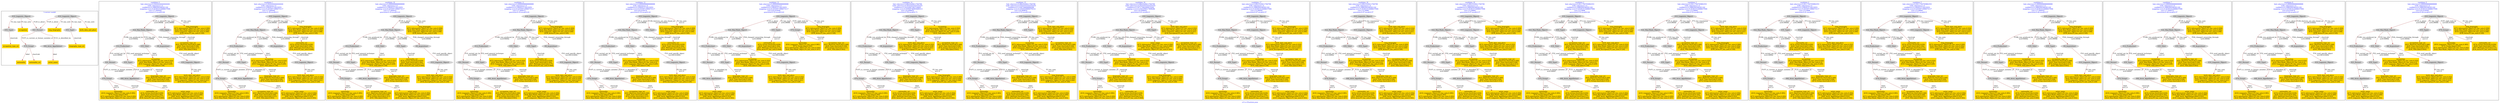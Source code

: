 digraph n0 {
fontcolor="blue"
remincross="true"
label="s11-s-19-artists.json"
subgraph cluster_0 {
label="1-correct model"
n2[style="filled",color="white",fillcolor="lightgray",label="E21_Person1"];
n3[style="filled",color="white",fillcolor="lightgray",label="E74_Group1"];
n4[style="filled",color="white",fillcolor="lightgray",label="E82_Actor_Appellation1"];
n5[style="filled",color="white",fillcolor="lightgray",label="E33_Linguistic_Object1"];
n6[style="filled",color="white",fillcolor="lightgray",label="E55_Type1"];
n7[shape="plaintext",style="filled",fillcolor="gold",label="birth_data_and_place"];
n8[shape="plaintext",style="filled",fillcolor="gold",label="long_biography"];
n9[style="filled",color="white",fillcolor="lightgray",label="E33_Linguistic_Object2"];
n10[style="filled",color="white",fillcolor="lightgray",label="E55_Type2"];
n11[shape="plaintext",style="filled",fillcolor="gold",label="occupation"];
n12[shape="plaintext",style="filled",fillcolor="gold",label="biography_type_uri"];
n13[shape="plaintext",style="filled",fillcolor="gold",label="occupation_type_uri"];
n14[shape="plaintext",style="filled",fillcolor="gold",label="nationality_uri"];
n15[shape="plaintext",style="filled",fillcolor="gold",label="nationality"];
n16[shape="plaintext",style="filled",fillcolor="gold",label="artist_name"];
}
subgraph cluster_1 {
label="candidate 0\nlink coherence:0.9444444444444444\nnode coherence:1.0\nconfidence:0.2989304346591102\nmapping score:0.45381014488637006\ncost:117.009562\n-precision:0.5-recall:0.64"
n18[style="filled",color="white",fillcolor="lightgray",label="E12_Production1"];
n19[style="filled",color="white",fillcolor="lightgray",label="E21_Person1"];
n20[style="filled",color="white",fillcolor="lightgray",label="E55_Type1"];
n21[style="filled",color="white",fillcolor="lightgray",label="E74_Group1"];
n22[style="filled",color="white",fillcolor="lightgray",label="E82_Actor_Appellation1"];
n23[style="filled",color="white",fillcolor="lightgray",label="E22_Man-Made_Object1"];
n24[style="filled",color="white",fillcolor="lightgray",label="E35_Title1"];
n25[style="filled",color="white",fillcolor="lightgray",label="E8_Acquisition1"];
n26[style="filled",color="white",fillcolor="lightgray",label="E33_Linguistic_Object2"];
n27[style="filled",color="white",fillcolor="lightgray",label="E55_Type2"];
n28[style="filled",color="white",fillcolor="lightgray",label="E33_Linguistic_Object1"];
n29[shape="plaintext",style="filled",fillcolor="gold",label="artist_name\n[E73_Information_Object,P3_has_note,0.304]\n[E22_Man-Made_Object,P3_has_note,0.289]\n[E82_Actor_Appellation,label,0.223]\n[E33_Linguistic_Object,P3_has_note,0.183]"];
n30[shape="plaintext",style="filled",fillcolor="gold",label="occupation_type_uri\n[E57_Material,classLink,0.348]\n[E55_Type,classLink,0.338]\n[E74_Group,classLink,0.311]\n[E35_Title,label,0.003]"];
n31[shape="plaintext",style="filled",fillcolor="gold",label="biography_type_uri\n[E57_Material,classLink,0.349]\n[E55_Type,classLink,0.339]\n[E74_Group,classLink,0.312]"];
n32[shape="plaintext",style="filled",fillcolor="gold",label="birth_data_and_place\n[E73_Information_Object,P3_has_note,0.332]\n[E22_Man-Made_Object,P3_has_note,0.318]\n[E33_Linguistic_Object,P3_has_note,0.221]\n[E34_Inscription,P3_has_note,0.129]"];
n33[shape="plaintext",style="filled",fillcolor="gold",label="long_biography\n[E73_Information_Object,P3_has_note,0.309]\n[E22_Man-Made_Object,P3_has_note,0.294]\n[E33_Linguistic_Object,P3_has_note,0.248]\n[E39_Actor,P3_has_note,0.149]"];
n34[shape="plaintext",style="filled",fillcolor="gold",label="nationality\n[E33_Linguistic_Object,P3_has_note,0.385]\n[E74_Group,label,0.243]\n[E73_Information_Object,P3_has_note,0.205]\n[E22_Man-Made_Object,P3_has_note,0.167]"];
n35[shape="plaintext",style="filled",fillcolor="gold",label="occupation\n[E73_Information_Object,P3_has_note,0.332]\n[E22_Man-Made_Object,P3_has_note,0.3]\n[E33_Linguistic_Object,P3_has_note,0.229]\n[E35_Title,label,0.139]"];
n36[shape="plaintext",style="filled",fillcolor="gold",label="nationality_uri\n[E74_Group,classLink,0.639]\n[E55_Type,classLink,0.182]\n[E57_Material,classLink,0.17]\n[E39_Actor,P3_has_note,0.009]"];
}
subgraph cluster_2 {
label="candidate 1\nlink coherence:0.9444444444444444\nnode coherence:1.0\nconfidence:0.2382915718219351\nmapping score:0.4335971906073117\ncost:117.009562\n-precision:0.39-recall:0.5"
n38[style="filled",color="white",fillcolor="lightgray",label="E12_Production1"];
n39[style="filled",color="white",fillcolor="lightgray",label="E21_Person1"];
n40[style="filled",color="white",fillcolor="lightgray",label="E55_Type1"];
n41[style="filled",color="white",fillcolor="lightgray",label="E74_Group1"];
n42[style="filled",color="white",fillcolor="lightgray",label="E82_Actor_Appellation1"];
n43[style="filled",color="white",fillcolor="lightgray",label="E22_Man-Made_Object1"];
n44[style="filled",color="white",fillcolor="lightgray",label="E35_Title1"];
n45[style="filled",color="white",fillcolor="lightgray",label="E8_Acquisition1"];
n46[style="filled",color="white",fillcolor="lightgray",label="E33_Linguistic_Object2"];
n47[style="filled",color="white",fillcolor="lightgray",label="E55_Type2"];
n48[style="filled",color="white",fillcolor="lightgray",label="E33_Linguistic_Object1"];
n49[shape="plaintext",style="filled",fillcolor="gold",label="artist_name\n[E73_Information_Object,P3_has_note,0.304]\n[E22_Man-Made_Object,P3_has_note,0.289]\n[E82_Actor_Appellation,label,0.223]\n[E33_Linguistic_Object,P3_has_note,0.183]"];
n50[shape="plaintext",style="filled",fillcolor="gold",label="nationality_uri\n[E74_Group,classLink,0.639]\n[E55_Type,classLink,0.182]\n[E57_Material,classLink,0.17]\n[E39_Actor,P3_has_note,0.009]"];
n51[shape="plaintext",style="filled",fillcolor="gold",label="biography_type_uri\n[E57_Material,classLink,0.349]\n[E55_Type,classLink,0.339]\n[E74_Group,classLink,0.312]"];
n52[shape="plaintext",style="filled",fillcolor="gold",label="birth_data_and_place\n[E73_Information_Object,P3_has_note,0.332]\n[E22_Man-Made_Object,P3_has_note,0.318]\n[E33_Linguistic_Object,P3_has_note,0.221]\n[E34_Inscription,P3_has_note,0.129]"];
n53[shape="plaintext",style="filled",fillcolor="gold",label="long_biography\n[E73_Information_Object,P3_has_note,0.309]\n[E22_Man-Made_Object,P3_has_note,0.294]\n[E33_Linguistic_Object,P3_has_note,0.248]\n[E39_Actor,P3_has_note,0.149]"];
n54[shape="plaintext",style="filled",fillcolor="gold",label="nationality\n[E33_Linguistic_Object,P3_has_note,0.385]\n[E74_Group,label,0.243]\n[E73_Information_Object,P3_has_note,0.205]\n[E22_Man-Made_Object,P3_has_note,0.167]"];
n55[shape="plaintext",style="filled",fillcolor="gold",label="occupation\n[E73_Information_Object,P3_has_note,0.332]\n[E22_Man-Made_Object,P3_has_note,0.3]\n[E33_Linguistic_Object,P3_has_note,0.229]\n[E35_Title,label,0.139]"];
n56[shape="plaintext",style="filled",fillcolor="gold",label="occupation_type_uri\n[E57_Material,classLink,0.348]\n[E55_Type,classLink,0.338]\n[E74_Group,classLink,0.311]\n[E35_Title,label,0.003]"];
}
subgraph cluster_3 {
label="candidate 10\nlink coherence:0.8888888888888888\nnode coherence:1.0\nconfidence:0.2382915718219351\nmapping score:0.4335971906073117\ncost:117.009552\n-precision:0.33-recall:0.43"
n58[style="filled",color="white",fillcolor="lightgray",label="E12_Production1"];
n59[style="filled",color="white",fillcolor="lightgray",label="E21_Person1"];
n60[style="filled",color="white",fillcolor="lightgray",label="E55_Type1"];
n61[style="filled",color="white",fillcolor="lightgray",label="E74_Group1"];
n62[style="filled",color="white",fillcolor="lightgray",label="E82_Actor_Appellation1"];
n63[style="filled",color="white",fillcolor="lightgray",label="E22_Man-Made_Object1"];
n64[style="filled",color="white",fillcolor="lightgray",label="E35_Title1"];
n65[style="filled",color="white",fillcolor="lightgray",label="E55_Type2"];
n66[style="filled",color="white",fillcolor="lightgray",label="E8_Acquisition1"];
n67[style="filled",color="white",fillcolor="lightgray",label="E33_Linguistic_Object2"];
n68[style="filled",color="white",fillcolor="lightgray",label="E33_Linguistic_Object1"];
n69[shape="plaintext",style="filled",fillcolor="gold",label="artist_name\n[E73_Information_Object,P3_has_note,0.304]\n[E22_Man-Made_Object,P3_has_note,0.289]\n[E82_Actor_Appellation,label,0.223]\n[E33_Linguistic_Object,P3_has_note,0.183]"];
n70[shape="plaintext",style="filled",fillcolor="gold",label="nationality_uri\n[E74_Group,classLink,0.639]\n[E55_Type,classLink,0.182]\n[E57_Material,classLink,0.17]\n[E39_Actor,P3_has_note,0.009]"];
n71[shape="plaintext",style="filled",fillcolor="gold",label="biography_type_uri\n[E57_Material,classLink,0.349]\n[E55_Type,classLink,0.339]\n[E74_Group,classLink,0.312]"];
n72[shape="plaintext",style="filled",fillcolor="gold",label="birth_data_and_place\n[E73_Information_Object,P3_has_note,0.332]\n[E22_Man-Made_Object,P3_has_note,0.318]\n[E33_Linguistic_Object,P3_has_note,0.221]\n[E34_Inscription,P3_has_note,0.129]"];
n73[shape="plaintext",style="filled",fillcolor="gold",label="long_biography\n[E73_Information_Object,P3_has_note,0.309]\n[E22_Man-Made_Object,P3_has_note,0.294]\n[E33_Linguistic_Object,P3_has_note,0.248]\n[E39_Actor,P3_has_note,0.149]"];
n74[shape="plaintext",style="filled",fillcolor="gold",label="nationality\n[E33_Linguistic_Object,P3_has_note,0.385]\n[E74_Group,label,0.243]\n[E73_Information_Object,P3_has_note,0.205]\n[E22_Man-Made_Object,P3_has_note,0.167]"];
n75[shape="plaintext",style="filled",fillcolor="gold",label="occupation\n[E73_Information_Object,P3_has_note,0.332]\n[E22_Man-Made_Object,P3_has_note,0.3]\n[E33_Linguistic_Object,P3_has_note,0.229]\n[E35_Title,label,0.139]"];
n76[shape="plaintext",style="filled",fillcolor="gold",label="occupation_type_uri\n[E57_Material,classLink,0.348]\n[E55_Type,classLink,0.338]\n[E74_Group,classLink,0.311]\n[E35_Title,label,0.003]"];
}
subgraph cluster_4 {
label="candidate 11\nlink coherence:0.8888888888888888\nnode coherence:1.0\nconfidence:0.2382915718219351\nmapping score:0.4335971906073117\ncost:117.009572\n-precision:0.33-recall:0.43"
n78[style="filled",color="white",fillcolor="lightgray",label="E12_Production1"];
n79[style="filled",color="white",fillcolor="lightgray",label="E21_Person1"];
n80[style="filled",color="white",fillcolor="lightgray",label="E55_Type1"];
n81[style="filled",color="white",fillcolor="lightgray",label="E74_Group1"];
n82[style="filled",color="white",fillcolor="lightgray",label="E82_Actor_Appellation1"];
n83[style="filled",color="white",fillcolor="lightgray",label="E22_Man-Made_Object1"];
n84[style="filled",color="white",fillcolor="lightgray",label="E35_Title1"];
n85[style="filled",color="white",fillcolor="lightgray",label="E55_Type3"];
n86[style="filled",color="white",fillcolor="lightgray",label="E8_Acquisition1"];
n87[style="filled",color="white",fillcolor="lightgray",label="E33_Linguistic_Object2"];
n88[style="filled",color="white",fillcolor="lightgray",label="E33_Linguistic_Object1"];
n89[shape="plaintext",style="filled",fillcolor="gold",label="artist_name\n[E73_Information_Object,P3_has_note,0.304]\n[E22_Man-Made_Object,P3_has_note,0.289]\n[E82_Actor_Appellation,label,0.223]\n[E33_Linguistic_Object,P3_has_note,0.183]"];
n90[shape="plaintext",style="filled",fillcolor="gold",label="biography_type_uri\n[E57_Material,classLink,0.349]\n[E55_Type,classLink,0.339]\n[E74_Group,classLink,0.312]"];
n91[shape="plaintext",style="filled",fillcolor="gold",label="birth_data_and_place\n[E73_Information_Object,P3_has_note,0.332]\n[E22_Man-Made_Object,P3_has_note,0.318]\n[E33_Linguistic_Object,P3_has_note,0.221]\n[E34_Inscription,P3_has_note,0.129]"];
n92[shape="plaintext",style="filled",fillcolor="gold",label="long_biography\n[E73_Information_Object,P3_has_note,0.309]\n[E22_Man-Made_Object,P3_has_note,0.294]\n[E33_Linguistic_Object,P3_has_note,0.248]\n[E39_Actor,P3_has_note,0.149]"];
n93[shape="plaintext",style="filled",fillcolor="gold",label="nationality\n[E33_Linguistic_Object,P3_has_note,0.385]\n[E74_Group,label,0.243]\n[E73_Information_Object,P3_has_note,0.205]\n[E22_Man-Made_Object,P3_has_note,0.167]"];
n94[shape="plaintext",style="filled",fillcolor="gold",label="nationality_uri\n[E74_Group,classLink,0.639]\n[E55_Type,classLink,0.182]\n[E57_Material,classLink,0.17]\n[E39_Actor,P3_has_note,0.009]"];
n95[shape="plaintext",style="filled",fillcolor="gold",label="occupation\n[E73_Information_Object,P3_has_note,0.332]\n[E22_Man-Made_Object,P3_has_note,0.3]\n[E33_Linguistic_Object,P3_has_note,0.229]\n[E35_Title,label,0.139]"];
n96[shape="plaintext",style="filled",fillcolor="gold",label="occupation_type_uri\n[E57_Material,classLink,0.348]\n[E55_Type,classLink,0.338]\n[E74_Group,classLink,0.311]\n[E35_Title,label,0.003]"];
}
subgraph cluster_5 {
label="candidate 12\nlink coherence:0.8888888888888888\nnode coherence:1.0\nconfidence:0.2382915718219351\nmapping score:0.4335971906073117\ncost:216.019574\n-precision:0.33-recall:0.43"
n98[style="filled",color="white",fillcolor="lightgray",label="E12_Production1"];
n99[style="filled",color="white",fillcolor="lightgray",label="E21_Person1"];
n100[style="filled",color="white",fillcolor="lightgray",label="E55_Type1"];
n101[style="filled",color="white",fillcolor="lightgray",label="E74_Group1"];
n102[style="filled",color="white",fillcolor="lightgray",label="E82_Actor_Appellation1"];
n103[style="filled",color="white",fillcolor="lightgray",label="E22_Man-Made_Object1"];
n104[style="filled",color="white",fillcolor="lightgray",label="E35_Title1"];
n105[style="filled",color="white",fillcolor="lightgray",label="E8_Acquisition1"];
n106[style="filled",color="white",fillcolor="lightgray",label="E33_Linguistic_Object2"];
n107[style="filled",color="white",fillcolor="lightgray",label="E55_Type3"];
n108[style="filled",color="white",fillcolor="lightgray",label="E33_Linguistic_Object1"];
n109[shape="plaintext",style="filled",fillcolor="gold",label="artist_name\n[E73_Information_Object,P3_has_note,0.304]\n[E22_Man-Made_Object,P3_has_note,0.289]\n[E82_Actor_Appellation,label,0.223]\n[E33_Linguistic_Object,P3_has_note,0.183]"];
n110[shape="plaintext",style="filled",fillcolor="gold",label="biography_type_uri\n[E57_Material,classLink,0.349]\n[E55_Type,classLink,0.339]\n[E74_Group,classLink,0.312]"];
n111[shape="plaintext",style="filled",fillcolor="gold",label="birth_data_and_place\n[E73_Information_Object,P3_has_note,0.332]\n[E22_Man-Made_Object,P3_has_note,0.318]\n[E33_Linguistic_Object,P3_has_note,0.221]\n[E34_Inscription,P3_has_note,0.129]"];
n112[shape="plaintext",style="filled",fillcolor="gold",label="long_biography\n[E73_Information_Object,P3_has_note,0.309]\n[E22_Man-Made_Object,P3_has_note,0.294]\n[E33_Linguistic_Object,P3_has_note,0.248]\n[E39_Actor,P3_has_note,0.149]"];
n113[shape="plaintext",style="filled",fillcolor="gold",label="nationality\n[E33_Linguistic_Object,P3_has_note,0.385]\n[E74_Group,label,0.243]\n[E73_Information_Object,P3_has_note,0.205]\n[E22_Man-Made_Object,P3_has_note,0.167]"];
n114[shape="plaintext",style="filled",fillcolor="gold",label="nationality_uri\n[E74_Group,classLink,0.639]\n[E55_Type,classLink,0.182]\n[E57_Material,classLink,0.17]\n[E39_Actor,P3_has_note,0.009]"];
n115[shape="plaintext",style="filled",fillcolor="gold",label="occupation\n[E73_Information_Object,P3_has_note,0.332]\n[E22_Man-Made_Object,P3_has_note,0.3]\n[E33_Linguistic_Object,P3_has_note,0.229]\n[E35_Title,label,0.139]"];
n116[shape="plaintext",style="filled",fillcolor="gold",label="occupation_type_uri\n[E57_Material,classLink,0.348]\n[E55_Type,classLink,0.338]\n[E74_Group,classLink,0.311]\n[E35_Title,label,0.003]"];
}
subgraph cluster_6 {
label="candidate 13\nlink coherence:0.8888888888888888\nnode coherence:1.0\nconfidence:0.2382915718219351\nmapping score:0.4335971906073117\ncost:216.019594\n-precision:0.33-recall:0.43"
n118[style="filled",color="white",fillcolor="lightgray",label="E12_Production1"];
n119[style="filled",color="white",fillcolor="lightgray",label="E21_Person1"];
n120[style="filled",color="white",fillcolor="lightgray",label="E55_Type1"];
n121[style="filled",color="white",fillcolor="lightgray",label="E82_Actor_Appellation1"];
n122[style="filled",color="white",fillcolor="lightgray",label="E22_Man-Made_Object1"];
n123[style="filled",color="white",fillcolor="lightgray",label="E35_Title1"];
n124[style="filled",color="white",fillcolor="lightgray",label="E8_Acquisition1"];
n125[style="filled",color="white",fillcolor="lightgray",label="E33_Linguistic_Object2"];
n126[style="filled",color="white",fillcolor="lightgray",label="E55_Type2"];
n127[style="filled",color="white",fillcolor="lightgray",label="E74_Group1"];
n128[style="filled",color="white",fillcolor="lightgray",label="E33_Linguistic_Object1"];
n129[shape="plaintext",style="filled",fillcolor="gold",label="artist_name\n[E73_Information_Object,P3_has_note,0.304]\n[E22_Man-Made_Object,P3_has_note,0.289]\n[E82_Actor_Appellation,label,0.223]\n[E33_Linguistic_Object,P3_has_note,0.183]"];
n130[shape="plaintext",style="filled",fillcolor="gold",label="nationality_uri\n[E74_Group,classLink,0.639]\n[E55_Type,classLink,0.182]\n[E57_Material,classLink,0.17]\n[E39_Actor,P3_has_note,0.009]"];
n131[shape="plaintext",style="filled",fillcolor="gold",label="biography_type_uri\n[E57_Material,classLink,0.349]\n[E55_Type,classLink,0.339]\n[E74_Group,classLink,0.312]"];
n132[shape="plaintext",style="filled",fillcolor="gold",label="birth_data_and_place\n[E73_Information_Object,P3_has_note,0.332]\n[E22_Man-Made_Object,P3_has_note,0.318]\n[E33_Linguistic_Object,P3_has_note,0.221]\n[E34_Inscription,P3_has_note,0.129]"];
n133[shape="plaintext",style="filled",fillcolor="gold",label="long_biography\n[E73_Information_Object,P3_has_note,0.309]\n[E22_Man-Made_Object,P3_has_note,0.294]\n[E33_Linguistic_Object,P3_has_note,0.248]\n[E39_Actor,P3_has_note,0.149]"];
n134[shape="plaintext",style="filled",fillcolor="gold",label="nationality\n[E33_Linguistic_Object,P3_has_note,0.385]\n[E74_Group,label,0.243]\n[E73_Information_Object,P3_has_note,0.205]\n[E22_Man-Made_Object,P3_has_note,0.167]"];
n135[shape="plaintext",style="filled",fillcolor="gold",label="occupation\n[E73_Information_Object,P3_has_note,0.332]\n[E22_Man-Made_Object,P3_has_note,0.3]\n[E33_Linguistic_Object,P3_has_note,0.229]\n[E35_Title,label,0.139]"];
n136[shape="plaintext",style="filled",fillcolor="gold",label="occupation_type_uri\n[E57_Material,classLink,0.348]\n[E55_Type,classLink,0.338]\n[E74_Group,classLink,0.311]\n[E35_Title,label,0.003]"];
}
subgraph cluster_7 {
label="candidate 14\nlink coherence:0.8823529411764706\nnode coherence:0.9333333333333333\nconfidence:0.32232907383734605\nmapping score:0.43938746905689313\ncost:116.009632\n-precision:0.59-recall:0.71"
n138[style="filled",color="white",fillcolor="lightgray",label="E12_Production1"];
n139[style="filled",color="white",fillcolor="lightgray",label="E21_Person1"];
n140[style="filled",color="white",fillcolor="lightgray",label="E55_Type1"];
n141[style="filled",color="white",fillcolor="lightgray",label="E74_Group1"];
n142[style="filled",color="white",fillcolor="lightgray",label="E82_Actor_Appellation1"];
n143[style="filled",color="white",fillcolor="lightgray",label="E22_Man-Made_Object1"];
n144[style="filled",color="white",fillcolor="lightgray",label="E8_Acquisition1"];
n145[style="filled",color="white",fillcolor="lightgray",label="E33_Linguistic_Object1"];
n146[style="filled",color="white",fillcolor="lightgray",label="E55_Type3"];
n147[style="filled",color="white",fillcolor="lightgray",label="E33_Linguistic_Object2"];
n148[shape="plaintext",style="filled",fillcolor="gold",label="artist_name\n[E73_Information_Object,P3_has_note,0.304]\n[E22_Man-Made_Object,P3_has_note,0.289]\n[E82_Actor_Appellation,label,0.223]\n[E33_Linguistic_Object,P3_has_note,0.183]"];
n149[shape="plaintext",style="filled",fillcolor="gold",label="biography_type_uri\n[E57_Material,classLink,0.349]\n[E55_Type,classLink,0.339]\n[E74_Group,classLink,0.312]"];
n150[shape="plaintext",style="filled",fillcolor="gold",label="birth_data_and_place\n[E73_Information_Object,P3_has_note,0.332]\n[E22_Man-Made_Object,P3_has_note,0.318]\n[E33_Linguistic_Object,P3_has_note,0.221]\n[E34_Inscription,P3_has_note,0.129]"];
n151[shape="plaintext",style="filled",fillcolor="gold",label="occupation\n[E73_Information_Object,P3_has_note,0.332]\n[E22_Man-Made_Object,P3_has_note,0.3]\n[E33_Linguistic_Object,P3_has_note,0.229]\n[E35_Title,label,0.139]"];
n152[shape="plaintext",style="filled",fillcolor="gold",label="long_biography\n[E73_Information_Object,P3_has_note,0.309]\n[E22_Man-Made_Object,P3_has_note,0.294]\n[E33_Linguistic_Object,P3_has_note,0.248]\n[E39_Actor,P3_has_note,0.149]"];
n153[shape="plaintext",style="filled",fillcolor="gold",label="nationality\n[E33_Linguistic_Object,P3_has_note,0.385]\n[E74_Group,label,0.243]\n[E73_Information_Object,P3_has_note,0.205]\n[E22_Man-Made_Object,P3_has_note,0.167]"];
n154[shape="plaintext",style="filled",fillcolor="gold",label="occupation_type_uri\n[E57_Material,classLink,0.348]\n[E55_Type,classLink,0.338]\n[E74_Group,classLink,0.311]\n[E35_Title,label,0.003]"];
n155[shape="plaintext",style="filled",fillcolor="gold",label="nationality_uri\n[E74_Group,classLink,0.639]\n[E55_Type,classLink,0.182]\n[E57_Material,classLink,0.17]\n[E39_Actor,P3_has_note,0.009]"];
}
subgraph cluster_8 {
label="candidate 15\nlink coherence:0.8823529411764706\nnode coherence:0.9333333333333333\nconfidence:0.3190756606896208\nmapping score:0.4383029980076514\ncost:116.009632\n-precision:0.53-recall:0.64"
n157[style="filled",color="white",fillcolor="lightgray",label="E12_Production1"];
n158[style="filled",color="white",fillcolor="lightgray",label="E21_Person1"];
n159[style="filled",color="white",fillcolor="lightgray",label="E55_Type1"];
n160[style="filled",color="white",fillcolor="lightgray",label="E74_Group1"];
n161[style="filled",color="white",fillcolor="lightgray",label="E82_Actor_Appellation1"];
n162[style="filled",color="white",fillcolor="lightgray",label="E22_Man-Made_Object1"];
n163[style="filled",color="white",fillcolor="lightgray",label="E8_Acquisition1"];
n164[style="filled",color="white",fillcolor="lightgray",label="E33_Linguistic_Object1"];
n165[style="filled",color="white",fillcolor="lightgray",label="E55_Type3"];
n166[style="filled",color="white",fillcolor="lightgray",label="E33_Linguistic_Object2"];
n167[shape="plaintext",style="filled",fillcolor="gold",label="artist_name\n[E73_Information_Object,P3_has_note,0.304]\n[E22_Man-Made_Object,P3_has_note,0.289]\n[E82_Actor_Appellation,label,0.223]\n[E33_Linguistic_Object,P3_has_note,0.183]"];
n168[shape="plaintext",style="filled",fillcolor="gold",label="biography_type_uri\n[E57_Material,classLink,0.349]\n[E55_Type,classLink,0.339]\n[E74_Group,classLink,0.312]"];
n169[shape="plaintext",style="filled",fillcolor="gold",label="birth_data_and_place\n[E73_Information_Object,P3_has_note,0.332]\n[E22_Man-Made_Object,P3_has_note,0.318]\n[E33_Linguistic_Object,P3_has_note,0.221]\n[E34_Inscription,P3_has_note,0.129]"];
n170[shape="plaintext",style="filled",fillcolor="gold",label="occupation\n[E73_Information_Object,P3_has_note,0.332]\n[E22_Man-Made_Object,P3_has_note,0.3]\n[E33_Linguistic_Object,P3_has_note,0.229]\n[E35_Title,label,0.139]"];
n171[shape="plaintext",style="filled",fillcolor="gold",label="long_biography\n[E73_Information_Object,P3_has_note,0.309]\n[E22_Man-Made_Object,P3_has_note,0.294]\n[E33_Linguistic_Object,P3_has_note,0.248]\n[E39_Actor,P3_has_note,0.149]"];
n172[shape="plaintext",style="filled",fillcolor="gold",label="nationality\n[E33_Linguistic_Object,P3_has_note,0.385]\n[E74_Group,label,0.243]\n[E73_Information_Object,P3_has_note,0.205]\n[E22_Man-Made_Object,P3_has_note,0.167]"];
n173[shape="plaintext",style="filled",fillcolor="gold",label="occupation_type_uri\n[E57_Material,classLink,0.348]\n[E55_Type,classLink,0.338]\n[E74_Group,classLink,0.311]\n[E35_Title,label,0.003]"];
n174[shape="plaintext",style="filled",fillcolor="gold",label="nationality_uri\n[E74_Group,classLink,0.639]\n[E55_Type,classLink,0.182]\n[E57_Material,classLink,0.17]\n[E39_Actor,P3_has_note,0.009]"];
}
subgraph cluster_9 {
label="candidate 16\nlink coherence:0.8823529411764706\nnode coherence:0.9333333333333333\nconfidence:0.30717362200915244\nmapping score:0.4343356517808286\ncost:116.009642\n-precision:0.41-recall:0.5"
n176[style="filled",color="white",fillcolor="lightgray",label="E12_Production1"];
n177[style="filled",color="white",fillcolor="lightgray",label="E21_Person1"];
n178[style="filled",color="white",fillcolor="lightgray",label="E55_Type1"];
n179[style="filled",color="white",fillcolor="lightgray",label="E74_Group1"];
n180[style="filled",color="white",fillcolor="lightgray",label="E22_Man-Made_Object1"];
n181[style="filled",color="white",fillcolor="lightgray",label="E35_Title1"];
n182[style="filled",color="white",fillcolor="lightgray",label="E8_Acquisition1"];
n183[style="filled",color="white",fillcolor="lightgray",label="E33_Linguistic_Object1"];
n184[style="filled",color="white",fillcolor="lightgray",label="E55_Type3"];
n185[style="filled",color="white",fillcolor="lightgray",label="E33_Linguistic_Object2"];
n186[shape="plaintext",style="filled",fillcolor="gold",label="biography_type_uri\n[E57_Material,classLink,0.349]\n[E55_Type,classLink,0.339]\n[E74_Group,classLink,0.312]"];
n187[shape="plaintext",style="filled",fillcolor="gold",label="artist_name\n[E73_Information_Object,P3_has_note,0.304]\n[E22_Man-Made_Object,P3_has_note,0.289]\n[E82_Actor_Appellation,label,0.223]\n[E33_Linguistic_Object,P3_has_note,0.183]"];
n188[shape="plaintext",style="filled",fillcolor="gold",label="birth_data_and_place\n[E73_Information_Object,P3_has_note,0.332]\n[E22_Man-Made_Object,P3_has_note,0.318]\n[E33_Linguistic_Object,P3_has_note,0.221]\n[E34_Inscription,P3_has_note,0.129]"];
n189[shape="plaintext",style="filled",fillcolor="gold",label="long_biography\n[E73_Information_Object,P3_has_note,0.309]\n[E22_Man-Made_Object,P3_has_note,0.294]\n[E33_Linguistic_Object,P3_has_note,0.248]\n[E39_Actor,P3_has_note,0.149]"];
n190[shape="plaintext",style="filled",fillcolor="gold",label="nationality\n[E33_Linguistic_Object,P3_has_note,0.385]\n[E74_Group,label,0.243]\n[E73_Information_Object,P3_has_note,0.205]\n[E22_Man-Made_Object,P3_has_note,0.167]"];
n191[shape="plaintext",style="filled",fillcolor="gold",label="occupation\n[E73_Information_Object,P3_has_note,0.332]\n[E22_Man-Made_Object,P3_has_note,0.3]\n[E33_Linguistic_Object,P3_has_note,0.229]\n[E35_Title,label,0.139]"];
n192[shape="plaintext",style="filled",fillcolor="gold",label="occupation_type_uri\n[E57_Material,classLink,0.348]\n[E55_Type,classLink,0.338]\n[E74_Group,classLink,0.311]\n[E35_Title,label,0.003]"];
n193[shape="plaintext",style="filled",fillcolor="gold",label="nationality_uri\n[E74_Group,classLink,0.639]\n[E55_Type,classLink,0.182]\n[E57_Material,classLink,0.17]\n[E39_Actor,P3_has_note,0.009]"];
}
subgraph cluster_10 {
label="candidate 17\nlink coherence:0.8823529411764706\nnode coherence:1.0\nconfidence:0.2989304346591102\nmapping score:0.45381014488637006\ncost:115.99959\n-precision:0.47-recall:0.57"
n195[style="filled",color="white",fillcolor="lightgray",label="E12_Production1"];
n196[style="filled",color="white",fillcolor="lightgray",label="E21_Person1"];
n197[style="filled",color="white",fillcolor="lightgray",label="E55_Type1"];
n198[style="filled",color="white",fillcolor="lightgray",label="E74_Group1"];
n199[style="filled",color="white",fillcolor="lightgray",label="E82_Actor_Appellation1"];
n200[style="filled",color="white",fillcolor="lightgray",label="E22_Man-Made_Object1"];
n201[style="filled",color="white",fillcolor="lightgray",label="E35_Title1"];
n202[style="filled",color="white",fillcolor="lightgray",label="E55_Type2"];
n203[style="filled",color="white",fillcolor="lightgray",label="E33_Linguistic_Object2"];
n204[style="filled",color="white",fillcolor="lightgray",label="E33_Linguistic_Object1"];
n205[shape="plaintext",style="filled",fillcolor="gold",label="artist_name\n[E73_Information_Object,P3_has_note,0.304]\n[E22_Man-Made_Object,P3_has_note,0.289]\n[E82_Actor_Appellation,label,0.223]\n[E33_Linguistic_Object,P3_has_note,0.183]"];
n206[shape="plaintext",style="filled",fillcolor="gold",label="occupation_type_uri\n[E57_Material,classLink,0.348]\n[E55_Type,classLink,0.338]\n[E74_Group,classLink,0.311]\n[E35_Title,label,0.003]"];
n207[shape="plaintext",style="filled",fillcolor="gold",label="biography_type_uri\n[E57_Material,classLink,0.349]\n[E55_Type,classLink,0.339]\n[E74_Group,classLink,0.312]"];
n208[shape="plaintext",style="filled",fillcolor="gold",label="birth_data_and_place\n[E73_Information_Object,P3_has_note,0.332]\n[E22_Man-Made_Object,P3_has_note,0.318]\n[E33_Linguistic_Object,P3_has_note,0.221]\n[E34_Inscription,P3_has_note,0.129]"];
n209[shape="plaintext",style="filled",fillcolor="gold",label="long_biography\n[E73_Information_Object,P3_has_note,0.309]\n[E22_Man-Made_Object,P3_has_note,0.294]\n[E33_Linguistic_Object,P3_has_note,0.248]\n[E39_Actor,P3_has_note,0.149]"];
n210[shape="plaintext",style="filled",fillcolor="gold",label="nationality\n[E33_Linguistic_Object,P3_has_note,0.385]\n[E74_Group,label,0.243]\n[E73_Information_Object,P3_has_note,0.205]\n[E22_Man-Made_Object,P3_has_note,0.167]"];
n211[shape="plaintext",style="filled",fillcolor="gold",label="occupation\n[E73_Information_Object,P3_has_note,0.332]\n[E22_Man-Made_Object,P3_has_note,0.3]\n[E33_Linguistic_Object,P3_has_note,0.229]\n[E35_Title,label,0.139]"];
n212[shape="plaintext",style="filled",fillcolor="gold",label="nationality_uri\n[E74_Group,classLink,0.639]\n[E55_Type,classLink,0.182]\n[E57_Material,classLink,0.17]\n[E39_Actor,P3_has_note,0.009]"];
}
subgraph cluster_11 {
label="candidate 18\nlink coherence:0.8823529411764706\nnode coherence:1.0\nconfidence:0.2989304346591102\nmapping score:0.45381014488637006\ncost:115.9996\n-precision:0.47-recall:0.57"
n214[style="filled",color="white",fillcolor="lightgray",label="E12_Production1"];
n215[style="filled",color="white",fillcolor="lightgray",label="E21_Person1"];
n216[style="filled",color="white",fillcolor="lightgray",label="E55_Type1"];
n217[style="filled",color="white",fillcolor="lightgray",label="E74_Group1"];
n218[style="filled",color="white",fillcolor="lightgray",label="E82_Actor_Appellation1"];
n219[style="filled",color="white",fillcolor="lightgray",label="E22_Man-Made_Object1"];
n220[style="filled",color="white",fillcolor="lightgray",label="E35_Title1"];
n221[style="filled",color="white",fillcolor="lightgray",label="E55_Type2"];
n222[style="filled",color="white",fillcolor="lightgray",label="E33_Linguistic_Object1"];
n223[style="filled",color="white",fillcolor="lightgray",label="E33_Linguistic_Object2"];
n224[shape="plaintext",style="filled",fillcolor="gold",label="artist_name\n[E73_Information_Object,P3_has_note,0.304]\n[E22_Man-Made_Object,P3_has_note,0.289]\n[E82_Actor_Appellation,label,0.223]\n[E33_Linguistic_Object,P3_has_note,0.183]"];
n225[shape="plaintext",style="filled",fillcolor="gold",label="occupation_type_uri\n[E57_Material,classLink,0.348]\n[E55_Type,classLink,0.338]\n[E74_Group,classLink,0.311]\n[E35_Title,label,0.003]"];
n226[shape="plaintext",style="filled",fillcolor="gold",label="biography_type_uri\n[E57_Material,classLink,0.349]\n[E55_Type,classLink,0.339]\n[E74_Group,classLink,0.312]"];
n227[shape="plaintext",style="filled",fillcolor="gold",label="birth_data_and_place\n[E73_Information_Object,P3_has_note,0.332]\n[E22_Man-Made_Object,P3_has_note,0.318]\n[E33_Linguistic_Object,P3_has_note,0.221]\n[E34_Inscription,P3_has_note,0.129]"];
n228[shape="plaintext",style="filled",fillcolor="gold",label="long_biography\n[E73_Information_Object,P3_has_note,0.309]\n[E22_Man-Made_Object,P3_has_note,0.294]\n[E33_Linguistic_Object,P3_has_note,0.248]\n[E39_Actor,P3_has_note,0.149]"];
n229[shape="plaintext",style="filled",fillcolor="gold",label="nationality\n[E33_Linguistic_Object,P3_has_note,0.385]\n[E74_Group,label,0.243]\n[E73_Information_Object,P3_has_note,0.205]\n[E22_Man-Made_Object,P3_has_note,0.167]"];
n230[shape="plaintext",style="filled",fillcolor="gold",label="occupation\n[E73_Information_Object,P3_has_note,0.332]\n[E22_Man-Made_Object,P3_has_note,0.3]\n[E33_Linguistic_Object,P3_has_note,0.229]\n[E35_Title,label,0.139]"];
n231[shape="plaintext",style="filled",fillcolor="gold",label="nationality_uri\n[E74_Group,classLink,0.639]\n[E55_Type,classLink,0.182]\n[E57_Material,classLink,0.17]\n[E39_Actor,P3_has_note,0.009]"];
}
subgraph cluster_12 {
label="candidate 19\nlink coherence:0.8823529411764706\nnode coherence:1.0\nconfidence:0.2989304346591102\nmapping score:0.45381014488637006\ncost:115.99961\n-precision:0.47-recall:0.57"
n233[style="filled",color="white",fillcolor="lightgray",label="E12_Production1"];
n234[style="filled",color="white",fillcolor="lightgray",label="E21_Person1"];
n235[style="filled",color="white",fillcolor="lightgray",label="E55_Type1"];
n236[style="filled",color="white",fillcolor="lightgray",label="E74_Group1"];
n237[style="filled",color="white",fillcolor="lightgray",label="E82_Actor_Appellation1"];
n238[style="filled",color="white",fillcolor="lightgray",label="E22_Man-Made_Object1"];
n239[style="filled",color="white",fillcolor="lightgray",label="E35_Title1"];
n240[style="filled",color="white",fillcolor="lightgray",label="E55_Type3"];
n241[style="filled",color="white",fillcolor="lightgray",label="E33_Linguistic_Object2"];
n242[style="filled",color="white",fillcolor="lightgray",label="E33_Linguistic_Object1"];
n243[shape="plaintext",style="filled",fillcolor="gold",label="artist_name\n[E73_Information_Object,P3_has_note,0.304]\n[E22_Man-Made_Object,P3_has_note,0.289]\n[E82_Actor_Appellation,label,0.223]\n[E33_Linguistic_Object,P3_has_note,0.183]"];
n244[shape="plaintext",style="filled",fillcolor="gold",label="biography_type_uri\n[E57_Material,classLink,0.349]\n[E55_Type,classLink,0.339]\n[E74_Group,classLink,0.312]"];
n245[shape="plaintext",style="filled",fillcolor="gold",label="birth_data_and_place\n[E73_Information_Object,P3_has_note,0.332]\n[E22_Man-Made_Object,P3_has_note,0.318]\n[E33_Linguistic_Object,P3_has_note,0.221]\n[E34_Inscription,P3_has_note,0.129]"];
n246[shape="plaintext",style="filled",fillcolor="gold",label="long_biography\n[E73_Information_Object,P3_has_note,0.309]\n[E22_Man-Made_Object,P3_has_note,0.294]\n[E33_Linguistic_Object,P3_has_note,0.248]\n[E39_Actor,P3_has_note,0.149]"];
n247[shape="plaintext",style="filled",fillcolor="gold",label="nationality\n[E33_Linguistic_Object,P3_has_note,0.385]\n[E74_Group,label,0.243]\n[E73_Information_Object,P3_has_note,0.205]\n[E22_Man-Made_Object,P3_has_note,0.167]"];
n248[shape="plaintext",style="filled",fillcolor="gold",label="occupation\n[E73_Information_Object,P3_has_note,0.332]\n[E22_Man-Made_Object,P3_has_note,0.3]\n[E33_Linguistic_Object,P3_has_note,0.229]\n[E35_Title,label,0.139]"];
n249[shape="plaintext",style="filled",fillcolor="gold",label="occupation_type_uri\n[E57_Material,classLink,0.348]\n[E55_Type,classLink,0.338]\n[E74_Group,classLink,0.311]\n[E35_Title,label,0.003]"];
n250[shape="plaintext",style="filled",fillcolor="gold",label="nationality_uri\n[E74_Group,classLink,0.639]\n[E55_Type,classLink,0.182]\n[E57_Material,classLink,0.17]\n[E39_Actor,P3_has_note,0.009]"];
}
subgraph cluster_13 {
label="candidate 2\nlink coherence:0.9411764705882353\nnode coherence:1.0\nconfidence:0.2989304346591102\nmapping score:0.45381014488637006\ncost:115.9996\n-precision:0.53-recall:0.64"
n252[style="filled",color="white",fillcolor="lightgray",label="E12_Production1"];
n253[style="filled",color="white",fillcolor="lightgray",label="E21_Person1"];
n254[style="filled",color="white",fillcolor="lightgray",label="E55_Type1"];
n255[style="filled",color="white",fillcolor="lightgray",label="E74_Group1"];
n256[style="filled",color="white",fillcolor="lightgray",label="E82_Actor_Appellation1"];
n257[style="filled",color="white",fillcolor="lightgray",label="E22_Man-Made_Object1"];
n258[style="filled",color="white",fillcolor="lightgray",label="E35_Title1"];
n259[style="filled",color="white",fillcolor="lightgray",label="E33_Linguistic_Object2"];
n260[style="filled",color="white",fillcolor="lightgray",label="E55_Type2"];
n261[style="filled",color="white",fillcolor="lightgray",label="E33_Linguistic_Object1"];
n262[shape="plaintext",style="filled",fillcolor="gold",label="artist_name\n[E73_Information_Object,P3_has_note,0.304]\n[E22_Man-Made_Object,P3_has_note,0.289]\n[E82_Actor_Appellation,label,0.223]\n[E33_Linguistic_Object,P3_has_note,0.183]"];
n263[shape="plaintext",style="filled",fillcolor="gold",label="occupation_type_uri\n[E57_Material,classLink,0.348]\n[E55_Type,classLink,0.338]\n[E74_Group,classLink,0.311]\n[E35_Title,label,0.003]"];
n264[shape="plaintext",style="filled",fillcolor="gold",label="biography_type_uri\n[E57_Material,classLink,0.349]\n[E55_Type,classLink,0.339]\n[E74_Group,classLink,0.312]"];
n265[shape="plaintext",style="filled",fillcolor="gold",label="birth_data_and_place\n[E73_Information_Object,P3_has_note,0.332]\n[E22_Man-Made_Object,P3_has_note,0.318]\n[E33_Linguistic_Object,P3_has_note,0.221]\n[E34_Inscription,P3_has_note,0.129]"];
n266[shape="plaintext",style="filled",fillcolor="gold",label="long_biography\n[E73_Information_Object,P3_has_note,0.309]\n[E22_Man-Made_Object,P3_has_note,0.294]\n[E33_Linguistic_Object,P3_has_note,0.248]\n[E39_Actor,P3_has_note,0.149]"];
n267[shape="plaintext",style="filled",fillcolor="gold",label="nationality\n[E33_Linguistic_Object,P3_has_note,0.385]\n[E74_Group,label,0.243]\n[E73_Information_Object,P3_has_note,0.205]\n[E22_Man-Made_Object,P3_has_note,0.167]"];
n268[shape="plaintext",style="filled",fillcolor="gold",label="occupation\n[E73_Information_Object,P3_has_note,0.332]\n[E22_Man-Made_Object,P3_has_note,0.3]\n[E33_Linguistic_Object,P3_has_note,0.229]\n[E35_Title,label,0.139]"];
n269[shape="plaintext",style="filled",fillcolor="gold",label="nationality_uri\n[E74_Group,classLink,0.639]\n[E55_Type,classLink,0.182]\n[E57_Material,classLink,0.17]\n[E39_Actor,P3_has_note,0.009]"];
}
subgraph cluster_14 {
label="candidate 3\nlink coherence:0.9411764705882353\nnode coherence:1.0\nconfidence:0.2989304346591102\nmapping score:0.45381014488637006\ncost:115.99961\n-precision:0.53-recall:0.64"
n271[style="filled",color="white",fillcolor="lightgray",label="E12_Production1"];
n272[style="filled",color="white",fillcolor="lightgray",label="E21_Person1"];
n273[style="filled",color="white",fillcolor="lightgray",label="E55_Type1"];
n274[style="filled",color="white",fillcolor="lightgray",label="E74_Group1"];
n275[style="filled",color="white",fillcolor="lightgray",label="E82_Actor_Appellation1"];
n276[style="filled",color="white",fillcolor="lightgray",label="E22_Man-Made_Object1"];
n277[style="filled",color="white",fillcolor="lightgray",label="E35_Title1"];
n278[style="filled",color="white",fillcolor="lightgray",label="E33_Linguistic_Object1"];
n279[style="filled",color="white",fillcolor="lightgray",label="E55_Type3"];
n280[style="filled",color="white",fillcolor="lightgray",label="E33_Linguistic_Object2"];
n281[shape="plaintext",style="filled",fillcolor="gold",label="artist_name\n[E73_Information_Object,P3_has_note,0.304]\n[E22_Man-Made_Object,P3_has_note,0.289]\n[E82_Actor_Appellation,label,0.223]\n[E33_Linguistic_Object,P3_has_note,0.183]"];
n282[shape="plaintext",style="filled",fillcolor="gold",label="biography_type_uri\n[E57_Material,classLink,0.349]\n[E55_Type,classLink,0.339]\n[E74_Group,classLink,0.312]"];
n283[shape="plaintext",style="filled",fillcolor="gold",label="birth_data_and_place\n[E73_Information_Object,P3_has_note,0.332]\n[E22_Man-Made_Object,P3_has_note,0.318]\n[E33_Linguistic_Object,P3_has_note,0.221]\n[E34_Inscription,P3_has_note,0.129]"];
n284[shape="plaintext",style="filled",fillcolor="gold",label="long_biography\n[E73_Information_Object,P3_has_note,0.309]\n[E22_Man-Made_Object,P3_has_note,0.294]\n[E33_Linguistic_Object,P3_has_note,0.248]\n[E39_Actor,P3_has_note,0.149]"];
n285[shape="plaintext",style="filled",fillcolor="gold",label="nationality\n[E33_Linguistic_Object,P3_has_note,0.385]\n[E74_Group,label,0.243]\n[E73_Information_Object,P3_has_note,0.205]\n[E22_Man-Made_Object,P3_has_note,0.167]"];
n286[shape="plaintext",style="filled",fillcolor="gold",label="occupation\n[E73_Information_Object,P3_has_note,0.332]\n[E22_Man-Made_Object,P3_has_note,0.3]\n[E33_Linguistic_Object,P3_has_note,0.229]\n[E35_Title,label,0.139]"];
n287[shape="plaintext",style="filled",fillcolor="gold",label="occupation_type_uri\n[E57_Material,classLink,0.348]\n[E55_Type,classLink,0.338]\n[E74_Group,classLink,0.311]\n[E35_Title,label,0.003]"];
n288[shape="plaintext",style="filled",fillcolor="gold",label="nationality_uri\n[E74_Group,classLink,0.639]\n[E55_Type,classLink,0.182]\n[E57_Material,classLink,0.17]\n[E39_Actor,P3_has_note,0.009]"];
}
subgraph cluster_15 {
label="candidate 4\nlink coherence:0.9411764705882353\nnode coherence:1.0\nconfidence:0.2382915718219351\nmapping score:0.4335971906073117\ncost:115.9996\n-precision:0.41-recall:0.5"
n290[style="filled",color="white",fillcolor="lightgray",label="E12_Production1"];
n291[style="filled",color="white",fillcolor="lightgray",label="E21_Person1"];
n292[style="filled",color="white",fillcolor="lightgray",label="E55_Type1"];
n293[style="filled",color="white",fillcolor="lightgray",label="E74_Group1"];
n294[style="filled",color="white",fillcolor="lightgray",label="E82_Actor_Appellation1"];
n295[style="filled",color="white",fillcolor="lightgray",label="E22_Man-Made_Object1"];
n296[style="filled",color="white",fillcolor="lightgray",label="E35_Title1"];
n297[style="filled",color="white",fillcolor="lightgray",label="E33_Linguistic_Object2"];
n298[style="filled",color="white",fillcolor="lightgray",label="E55_Type2"];
n299[style="filled",color="white",fillcolor="lightgray",label="E33_Linguistic_Object1"];
n300[shape="plaintext",style="filled",fillcolor="gold",label="artist_name\n[E73_Information_Object,P3_has_note,0.304]\n[E22_Man-Made_Object,P3_has_note,0.289]\n[E82_Actor_Appellation,label,0.223]\n[E33_Linguistic_Object,P3_has_note,0.183]"];
n301[shape="plaintext",style="filled",fillcolor="gold",label="nationality_uri\n[E74_Group,classLink,0.639]\n[E55_Type,classLink,0.182]\n[E57_Material,classLink,0.17]\n[E39_Actor,P3_has_note,0.009]"];
n302[shape="plaintext",style="filled",fillcolor="gold",label="biography_type_uri\n[E57_Material,classLink,0.349]\n[E55_Type,classLink,0.339]\n[E74_Group,classLink,0.312]"];
n303[shape="plaintext",style="filled",fillcolor="gold",label="birth_data_and_place\n[E73_Information_Object,P3_has_note,0.332]\n[E22_Man-Made_Object,P3_has_note,0.318]\n[E33_Linguistic_Object,P3_has_note,0.221]\n[E34_Inscription,P3_has_note,0.129]"];
n304[shape="plaintext",style="filled",fillcolor="gold",label="long_biography\n[E73_Information_Object,P3_has_note,0.309]\n[E22_Man-Made_Object,P3_has_note,0.294]\n[E33_Linguistic_Object,P3_has_note,0.248]\n[E39_Actor,P3_has_note,0.149]"];
n305[shape="plaintext",style="filled",fillcolor="gold",label="nationality\n[E33_Linguistic_Object,P3_has_note,0.385]\n[E74_Group,label,0.243]\n[E73_Information_Object,P3_has_note,0.205]\n[E22_Man-Made_Object,P3_has_note,0.167]"];
n306[shape="plaintext",style="filled",fillcolor="gold",label="occupation\n[E73_Information_Object,P3_has_note,0.332]\n[E22_Man-Made_Object,P3_has_note,0.3]\n[E33_Linguistic_Object,P3_has_note,0.229]\n[E35_Title,label,0.139]"];
n307[shape="plaintext",style="filled",fillcolor="gold",label="occupation_type_uri\n[E57_Material,classLink,0.348]\n[E55_Type,classLink,0.338]\n[E74_Group,classLink,0.311]\n[E35_Title,label,0.003]"];
}
subgraph cluster_16 {
label="candidate 5\nlink coherence:0.9411764705882353\nnode coherence:1.0\nconfidence:0.2382915718219351\nmapping score:0.4335971906073117\ncost:115.99961\n-precision:0.41-recall:0.5"
n309[style="filled",color="white",fillcolor="lightgray",label="E12_Production1"];
n310[style="filled",color="white",fillcolor="lightgray",label="E21_Person1"];
n311[style="filled",color="white",fillcolor="lightgray",label="E55_Type1"];
n312[style="filled",color="white",fillcolor="lightgray",label="E74_Group1"];
n313[style="filled",color="white",fillcolor="lightgray",label="E82_Actor_Appellation1"];
n314[style="filled",color="white",fillcolor="lightgray",label="E22_Man-Made_Object1"];
n315[style="filled",color="white",fillcolor="lightgray",label="E35_Title1"];
n316[style="filled",color="white",fillcolor="lightgray",label="E33_Linguistic_Object1"];
n317[style="filled",color="white",fillcolor="lightgray",label="E55_Type3"];
n318[style="filled",color="white",fillcolor="lightgray",label="E33_Linguistic_Object2"];
n319[shape="plaintext",style="filled",fillcolor="gold",label="artist_name\n[E73_Information_Object,P3_has_note,0.304]\n[E22_Man-Made_Object,P3_has_note,0.289]\n[E82_Actor_Appellation,label,0.223]\n[E33_Linguistic_Object,P3_has_note,0.183]"];
n320[shape="plaintext",style="filled",fillcolor="gold",label="biography_type_uri\n[E57_Material,classLink,0.349]\n[E55_Type,classLink,0.339]\n[E74_Group,classLink,0.312]"];
n321[shape="plaintext",style="filled",fillcolor="gold",label="birth_data_and_place\n[E73_Information_Object,P3_has_note,0.332]\n[E22_Man-Made_Object,P3_has_note,0.318]\n[E33_Linguistic_Object,P3_has_note,0.221]\n[E34_Inscription,P3_has_note,0.129]"];
n322[shape="plaintext",style="filled",fillcolor="gold",label="long_biography\n[E73_Information_Object,P3_has_note,0.309]\n[E22_Man-Made_Object,P3_has_note,0.294]\n[E33_Linguistic_Object,P3_has_note,0.248]\n[E39_Actor,P3_has_note,0.149]"];
n323[shape="plaintext",style="filled",fillcolor="gold",label="nationality\n[E33_Linguistic_Object,P3_has_note,0.385]\n[E74_Group,label,0.243]\n[E73_Information_Object,P3_has_note,0.205]\n[E22_Man-Made_Object,P3_has_note,0.167]"];
n324[shape="plaintext",style="filled",fillcolor="gold",label="nationality_uri\n[E74_Group,classLink,0.639]\n[E55_Type,classLink,0.182]\n[E57_Material,classLink,0.17]\n[E39_Actor,P3_has_note,0.009]"];
n325[shape="plaintext",style="filled",fillcolor="gold",label="occupation\n[E73_Information_Object,P3_has_note,0.332]\n[E22_Man-Made_Object,P3_has_note,0.3]\n[E33_Linguistic_Object,P3_has_note,0.229]\n[E35_Title,label,0.139]"];
n326[shape="plaintext",style="filled",fillcolor="gold",label="occupation_type_uri\n[E57_Material,classLink,0.348]\n[E55_Type,classLink,0.338]\n[E74_Group,classLink,0.311]\n[E35_Title,label,0.003]"];
}
subgraph cluster_17 {
label="candidate 6\nlink coherence:0.8888888888888888\nnode coherence:1.0\nconfidence:0.2989304346591102\nmapping score:0.45381014488637006\ncost:117.009552\n-precision:0.44-recall:0.57"
n328[style="filled",color="white",fillcolor="lightgray",label="E12_Production1"];
n329[style="filled",color="white",fillcolor="lightgray",label="E21_Person1"];
n330[style="filled",color="white",fillcolor="lightgray",label="E55_Type1"];
n331[style="filled",color="white",fillcolor="lightgray",label="E74_Group1"];
n332[style="filled",color="white",fillcolor="lightgray",label="E82_Actor_Appellation1"];
n333[style="filled",color="white",fillcolor="lightgray",label="E22_Man-Made_Object1"];
n334[style="filled",color="white",fillcolor="lightgray",label="E35_Title1"];
n335[style="filled",color="white",fillcolor="lightgray",label="E55_Type2"];
n336[style="filled",color="white",fillcolor="lightgray",label="E8_Acquisition1"];
n337[style="filled",color="white",fillcolor="lightgray",label="E33_Linguistic_Object2"];
n338[style="filled",color="white",fillcolor="lightgray",label="E33_Linguistic_Object1"];
n339[shape="plaintext",style="filled",fillcolor="gold",label="artist_name\n[E73_Information_Object,P3_has_note,0.304]\n[E22_Man-Made_Object,P3_has_note,0.289]\n[E82_Actor_Appellation,label,0.223]\n[E33_Linguistic_Object,P3_has_note,0.183]"];
n340[shape="plaintext",style="filled",fillcolor="gold",label="occupation_type_uri\n[E57_Material,classLink,0.348]\n[E55_Type,classLink,0.338]\n[E74_Group,classLink,0.311]\n[E35_Title,label,0.003]"];
n341[shape="plaintext",style="filled",fillcolor="gold",label="biography_type_uri\n[E57_Material,classLink,0.349]\n[E55_Type,classLink,0.339]\n[E74_Group,classLink,0.312]"];
n342[shape="plaintext",style="filled",fillcolor="gold",label="birth_data_and_place\n[E73_Information_Object,P3_has_note,0.332]\n[E22_Man-Made_Object,P3_has_note,0.318]\n[E33_Linguistic_Object,P3_has_note,0.221]\n[E34_Inscription,P3_has_note,0.129]"];
n343[shape="plaintext",style="filled",fillcolor="gold",label="long_biography\n[E73_Information_Object,P3_has_note,0.309]\n[E22_Man-Made_Object,P3_has_note,0.294]\n[E33_Linguistic_Object,P3_has_note,0.248]\n[E39_Actor,P3_has_note,0.149]"];
n344[shape="plaintext",style="filled",fillcolor="gold",label="nationality\n[E33_Linguistic_Object,P3_has_note,0.385]\n[E74_Group,label,0.243]\n[E73_Information_Object,P3_has_note,0.205]\n[E22_Man-Made_Object,P3_has_note,0.167]"];
n345[shape="plaintext",style="filled",fillcolor="gold",label="occupation\n[E73_Information_Object,P3_has_note,0.332]\n[E22_Man-Made_Object,P3_has_note,0.3]\n[E33_Linguistic_Object,P3_has_note,0.229]\n[E35_Title,label,0.139]"];
n346[shape="plaintext",style="filled",fillcolor="gold",label="nationality_uri\n[E74_Group,classLink,0.639]\n[E55_Type,classLink,0.182]\n[E57_Material,classLink,0.17]\n[E39_Actor,P3_has_note,0.009]"];
}
subgraph cluster_18 {
label="candidate 7\nlink coherence:0.8888888888888888\nnode coherence:1.0\nconfidence:0.2989304346591102\nmapping score:0.45381014488637006\ncost:117.009572\n-precision:0.44-recall:0.57"
n348[style="filled",color="white",fillcolor="lightgray",label="E12_Production1"];
n349[style="filled",color="white",fillcolor="lightgray",label="E21_Person1"];
n350[style="filled",color="white",fillcolor="lightgray",label="E55_Type1"];
n351[style="filled",color="white",fillcolor="lightgray",label="E74_Group1"];
n352[style="filled",color="white",fillcolor="lightgray",label="E82_Actor_Appellation1"];
n353[style="filled",color="white",fillcolor="lightgray",label="E22_Man-Made_Object1"];
n354[style="filled",color="white",fillcolor="lightgray",label="E35_Title1"];
n355[style="filled",color="white",fillcolor="lightgray",label="E55_Type3"];
n356[style="filled",color="white",fillcolor="lightgray",label="E8_Acquisition1"];
n357[style="filled",color="white",fillcolor="lightgray",label="E33_Linguistic_Object2"];
n358[style="filled",color="white",fillcolor="lightgray",label="E33_Linguistic_Object1"];
n359[shape="plaintext",style="filled",fillcolor="gold",label="artist_name\n[E73_Information_Object,P3_has_note,0.304]\n[E22_Man-Made_Object,P3_has_note,0.289]\n[E82_Actor_Appellation,label,0.223]\n[E33_Linguistic_Object,P3_has_note,0.183]"];
n360[shape="plaintext",style="filled",fillcolor="gold",label="biography_type_uri\n[E57_Material,classLink,0.349]\n[E55_Type,classLink,0.339]\n[E74_Group,classLink,0.312]"];
n361[shape="plaintext",style="filled",fillcolor="gold",label="birth_data_and_place\n[E73_Information_Object,P3_has_note,0.332]\n[E22_Man-Made_Object,P3_has_note,0.318]\n[E33_Linguistic_Object,P3_has_note,0.221]\n[E34_Inscription,P3_has_note,0.129]"];
n362[shape="plaintext",style="filled",fillcolor="gold",label="long_biography\n[E73_Information_Object,P3_has_note,0.309]\n[E22_Man-Made_Object,P3_has_note,0.294]\n[E33_Linguistic_Object,P3_has_note,0.248]\n[E39_Actor,P3_has_note,0.149]"];
n363[shape="plaintext",style="filled",fillcolor="gold",label="nationality\n[E33_Linguistic_Object,P3_has_note,0.385]\n[E74_Group,label,0.243]\n[E73_Information_Object,P3_has_note,0.205]\n[E22_Man-Made_Object,P3_has_note,0.167]"];
n364[shape="plaintext",style="filled",fillcolor="gold",label="occupation\n[E73_Information_Object,P3_has_note,0.332]\n[E22_Man-Made_Object,P3_has_note,0.3]\n[E33_Linguistic_Object,P3_has_note,0.229]\n[E35_Title,label,0.139]"];
n365[shape="plaintext",style="filled",fillcolor="gold",label="occupation_type_uri\n[E57_Material,classLink,0.348]\n[E55_Type,classLink,0.338]\n[E74_Group,classLink,0.311]\n[E35_Title,label,0.003]"];
n366[shape="plaintext",style="filled",fillcolor="gold",label="nationality_uri\n[E74_Group,classLink,0.639]\n[E55_Type,classLink,0.182]\n[E57_Material,classLink,0.17]\n[E39_Actor,P3_has_note,0.009]"];
}
subgraph cluster_19 {
label="candidate 8\nlink coherence:0.8888888888888888\nnode coherence:1.0\nconfidence:0.2989304346591102\nmapping score:0.45381014488637006\ncost:216.019574\n-precision:0.44-recall:0.57"
n368[style="filled",color="white",fillcolor="lightgray",label="E12_Production1"];
n369[style="filled",color="white",fillcolor="lightgray",label="E21_Person1"];
n370[style="filled",color="white",fillcolor="lightgray",label="E55_Type1"];
n371[style="filled",color="white",fillcolor="lightgray",label="E74_Group1"];
n372[style="filled",color="white",fillcolor="lightgray",label="E82_Actor_Appellation1"];
n373[style="filled",color="white",fillcolor="lightgray",label="E22_Man-Made_Object1"];
n374[style="filled",color="white",fillcolor="lightgray",label="E35_Title1"];
n375[style="filled",color="white",fillcolor="lightgray",label="E8_Acquisition1"];
n376[style="filled",color="white",fillcolor="lightgray",label="E33_Linguistic_Object2"];
n377[style="filled",color="white",fillcolor="lightgray",label="E55_Type3"];
n378[style="filled",color="white",fillcolor="lightgray",label="E33_Linguistic_Object1"];
n379[shape="plaintext",style="filled",fillcolor="gold",label="artist_name\n[E73_Information_Object,P3_has_note,0.304]\n[E22_Man-Made_Object,P3_has_note,0.289]\n[E82_Actor_Appellation,label,0.223]\n[E33_Linguistic_Object,P3_has_note,0.183]"];
n380[shape="plaintext",style="filled",fillcolor="gold",label="biography_type_uri\n[E57_Material,classLink,0.349]\n[E55_Type,classLink,0.339]\n[E74_Group,classLink,0.312]"];
n381[shape="plaintext",style="filled",fillcolor="gold",label="birth_data_and_place\n[E73_Information_Object,P3_has_note,0.332]\n[E22_Man-Made_Object,P3_has_note,0.318]\n[E33_Linguistic_Object,P3_has_note,0.221]\n[E34_Inscription,P3_has_note,0.129]"];
n382[shape="plaintext",style="filled",fillcolor="gold",label="long_biography\n[E73_Information_Object,P3_has_note,0.309]\n[E22_Man-Made_Object,P3_has_note,0.294]\n[E33_Linguistic_Object,P3_has_note,0.248]\n[E39_Actor,P3_has_note,0.149]"];
n383[shape="plaintext",style="filled",fillcolor="gold",label="nationality\n[E33_Linguistic_Object,P3_has_note,0.385]\n[E74_Group,label,0.243]\n[E73_Information_Object,P3_has_note,0.205]\n[E22_Man-Made_Object,P3_has_note,0.167]"];
n384[shape="plaintext",style="filled",fillcolor="gold",label="occupation\n[E73_Information_Object,P3_has_note,0.332]\n[E22_Man-Made_Object,P3_has_note,0.3]\n[E33_Linguistic_Object,P3_has_note,0.229]\n[E35_Title,label,0.139]"];
n385[shape="plaintext",style="filled",fillcolor="gold",label="occupation_type_uri\n[E57_Material,classLink,0.348]\n[E55_Type,classLink,0.338]\n[E74_Group,classLink,0.311]\n[E35_Title,label,0.003]"];
n386[shape="plaintext",style="filled",fillcolor="gold",label="nationality_uri\n[E74_Group,classLink,0.639]\n[E55_Type,classLink,0.182]\n[E57_Material,classLink,0.17]\n[E39_Actor,P3_has_note,0.009]"];
}
subgraph cluster_20 {
label="candidate 9\nlink coherence:0.8888888888888888\nnode coherence:1.0\nconfidence:0.2989304346591102\nmapping score:0.45381014488637006\ncost:216.019594\n-precision:0.44-recall:0.57"
n388[style="filled",color="white",fillcolor="lightgray",label="E12_Production1"];
n389[style="filled",color="white",fillcolor="lightgray",label="E21_Person1"];
n390[style="filled",color="white",fillcolor="lightgray",label="E55_Type1"];
n391[style="filled",color="white",fillcolor="lightgray",label="E82_Actor_Appellation1"];
n392[style="filled",color="white",fillcolor="lightgray",label="E22_Man-Made_Object1"];
n393[style="filled",color="white",fillcolor="lightgray",label="E35_Title1"];
n394[style="filled",color="white",fillcolor="lightgray",label="E8_Acquisition1"];
n395[style="filled",color="white",fillcolor="lightgray",label="E33_Linguistic_Object2"];
n396[style="filled",color="white",fillcolor="lightgray",label="E55_Type2"];
n397[style="filled",color="white",fillcolor="lightgray",label="E74_Group1"];
n398[style="filled",color="white",fillcolor="lightgray",label="E33_Linguistic_Object1"];
n399[shape="plaintext",style="filled",fillcolor="gold",label="artist_name\n[E73_Information_Object,P3_has_note,0.304]\n[E22_Man-Made_Object,P3_has_note,0.289]\n[E82_Actor_Appellation,label,0.223]\n[E33_Linguistic_Object,P3_has_note,0.183]"];
n400[shape="plaintext",style="filled",fillcolor="gold",label="occupation_type_uri\n[E57_Material,classLink,0.348]\n[E55_Type,classLink,0.338]\n[E74_Group,classLink,0.311]\n[E35_Title,label,0.003]"];
n401[shape="plaintext",style="filled",fillcolor="gold",label="biography_type_uri\n[E57_Material,classLink,0.349]\n[E55_Type,classLink,0.339]\n[E74_Group,classLink,0.312]"];
n402[shape="plaintext",style="filled",fillcolor="gold",label="birth_data_and_place\n[E73_Information_Object,P3_has_note,0.332]\n[E22_Man-Made_Object,P3_has_note,0.318]\n[E33_Linguistic_Object,P3_has_note,0.221]\n[E34_Inscription,P3_has_note,0.129]"];
n403[shape="plaintext",style="filled",fillcolor="gold",label="long_biography\n[E73_Information_Object,P3_has_note,0.309]\n[E22_Man-Made_Object,P3_has_note,0.294]\n[E33_Linguistic_Object,P3_has_note,0.248]\n[E39_Actor,P3_has_note,0.149]"];
n404[shape="plaintext",style="filled",fillcolor="gold",label="nationality\n[E33_Linguistic_Object,P3_has_note,0.385]\n[E74_Group,label,0.243]\n[E73_Information_Object,P3_has_note,0.205]\n[E22_Man-Made_Object,P3_has_note,0.167]"];
n405[shape="plaintext",style="filled",fillcolor="gold",label="occupation\n[E73_Information_Object,P3_has_note,0.332]\n[E22_Man-Made_Object,P3_has_note,0.3]\n[E33_Linguistic_Object,P3_has_note,0.229]\n[E35_Title,label,0.139]"];
n406[shape="plaintext",style="filled",fillcolor="gold",label="nationality_uri\n[E74_Group,classLink,0.639]\n[E55_Type,classLink,0.182]\n[E57_Material,classLink,0.17]\n[E39_Actor,P3_has_note,0.009]"];
}
n2 -> n3[color="brown",fontcolor="black",label="P107i_is_current_or_former_member_of"]
n2 -> n4[color="brown",fontcolor="black",label="P131_is_identified_by"]
n5 -> n2[color="brown",fontcolor="black",label="P129_is_about"]
n5 -> n6[color="brown",fontcolor="black",label="P2_has_type"]
n5 -> n7[color="brown",fontcolor="black",label="P3_has_note"]
n5 -> n8[color="brown",fontcolor="black",label="P3_has_note"]
n9 -> n2[color="brown",fontcolor="black",label="P129_is_about"]
n9 -> n10[color="brown",fontcolor="black",label="P2_has_type"]
n9 -> n11[color="brown",fontcolor="black",label="P3_has_note"]
n6 -> n12[color="brown",fontcolor="black",label="classLink"]
n10 -> n13[color="brown",fontcolor="black",label="classLink"]
n3 -> n14[color="brown",fontcolor="black",label="classLink"]
n3 -> n15[color="brown",fontcolor="black",label="label"]
n4 -> n16[color="brown",fontcolor="black",label="label"]
n18 -> n19[color="brown",fontcolor="black",label="P14_carried_out_by\nw=0.99992"]
n18 -> n20[color="brown",fontcolor="black",label="P32_used_general_technique\nw=0.99995"]
n19 -> n21[color="brown",fontcolor="black",label="P107i_is_current_or_former_member_of\nw=0.99997"]
n19 -> n22[color="brown",fontcolor="black",label="P131_is_identified_by\nw=0.99993"]
n23 -> n18[color="brown",fontcolor="black",label="P108i_was_produced_by\nw=0.99992"]
n23 -> n24[color="brown",fontcolor="black",label="P102_has_title\nw=0.99994"]
n23 -> n25[color="brown",fontcolor="black",label="P24i_changed_ownership_through\nw=0.99996"]
n26 -> n23[color="brown",fontcolor="black",label="P129_is_about\nw=0.99998"]
n26 -> n27[color="brown",fontcolor="black",label="P2_has_type\nw=0.99999"]
n25 -> n28[color="brown",fontcolor="black",label="P16_used_specific_object\nw=100.010002"]
n22 -> n29[color="brown",fontcolor="black",label="label\nw=1.0"]
n27 -> n30[color="brown",fontcolor="black",label="classLink\nw=1.0"]
n20 -> n31[color="brown",fontcolor="black",label="classLink\nw=1.0"]
n28 -> n32[color="brown",fontcolor="black",label="P3_has_note\nw=1.0"]
n26 -> n33[color="brown",fontcolor="black",label="P3_has_note\nw=1.0"]
n21 -> n34[color="brown",fontcolor="black",label="label\nw=1.0"]
n24 -> n35[color="brown",fontcolor="black",label="label\nw=1.0"]
n21 -> n36[color="brown",fontcolor="black",label="classLink\nw=1.0"]
n38 -> n39[color="brown",fontcolor="black",label="P14_carried_out_by\nw=0.99992"]
n38 -> n40[color="brown",fontcolor="black",label="P32_used_general_technique\nw=0.99995"]
n39 -> n41[color="brown",fontcolor="black",label="P107i_is_current_or_former_member_of\nw=0.99997"]
n39 -> n42[color="brown",fontcolor="black",label="P131_is_identified_by\nw=0.99993"]
n43 -> n38[color="brown",fontcolor="black",label="P108i_was_produced_by\nw=0.99992"]
n43 -> n44[color="brown",fontcolor="black",label="P102_has_title\nw=0.99994"]
n43 -> n45[color="brown",fontcolor="black",label="P24i_changed_ownership_through\nw=0.99996"]
n46 -> n43[color="brown",fontcolor="black",label="P129_is_about\nw=0.99998"]
n46 -> n47[color="brown",fontcolor="black",label="P2_has_type\nw=0.99999"]
n45 -> n48[color="brown",fontcolor="black",label="P16_used_specific_object\nw=100.010002"]
n42 -> n49[color="brown",fontcolor="black",label="label\nw=1.0"]
n47 -> n50[color="brown",fontcolor="black",label="classLink\nw=1.0"]
n40 -> n51[color="brown",fontcolor="black",label="classLink\nw=1.0"]
n48 -> n52[color="brown",fontcolor="black",label="P3_has_note\nw=1.0"]
n46 -> n53[color="brown",fontcolor="black",label="P3_has_note\nw=1.0"]
n41 -> n54[color="brown",fontcolor="black",label="label\nw=1.0"]
n44 -> n55[color="brown",fontcolor="black",label="label\nw=1.0"]
n41 -> n56[color="brown",fontcolor="black",label="classLink\nw=1.0"]
n58 -> n59[color="brown",fontcolor="black",label="P14_carried_out_by\nw=0.99992"]
n58 -> n60[color="brown",fontcolor="black",label="P32_used_general_technique\nw=0.99995"]
n59 -> n61[color="brown",fontcolor="black",label="P107i_is_current_or_former_member_of\nw=0.99997"]
n59 -> n62[color="brown",fontcolor="black",label="P131_is_identified_by\nw=0.99993"]
n63 -> n58[color="brown",fontcolor="black",label="P108i_was_produced_by\nw=0.99992"]
n63 -> n64[color="brown",fontcolor="black",label="P102_has_title\nw=0.99994"]
n63 -> n65[color="brown",fontcolor="black",label="P2_has_type\nw=0.99998"]
n63 -> n66[color="brown",fontcolor="black",label="P24i_changed_ownership_through\nw=0.99996"]
n67 -> n63[color="brown",fontcolor="black",label="P129_is_about\nw=0.99998"]
n66 -> n68[color="brown",fontcolor="black",label="P16_used_specific_object\nw=100.010002"]
n62 -> n69[color="brown",fontcolor="black",label="label\nw=1.0"]
n65 -> n70[color="brown",fontcolor="black",label="classLink\nw=1.0"]
n60 -> n71[color="brown",fontcolor="black",label="classLink\nw=1.0"]
n68 -> n72[color="brown",fontcolor="black",label="P3_has_note\nw=1.0"]
n67 -> n73[color="brown",fontcolor="black",label="P3_has_note\nw=1.0"]
n61 -> n74[color="brown",fontcolor="black",label="label\nw=1.0"]
n64 -> n75[color="brown",fontcolor="black",label="label\nw=1.0"]
n61 -> n76[color="brown",fontcolor="black",label="classLink\nw=1.0"]
n78 -> n79[color="brown",fontcolor="black",label="P14_carried_out_by\nw=0.99992"]
n78 -> n80[color="brown",fontcolor="black",label="P32_used_general_technique\nw=0.99995"]
n79 -> n81[color="brown",fontcolor="black",label="P107i_is_current_or_former_member_of\nw=0.99997"]
n79 -> n82[color="brown",fontcolor="black",label="P131_is_identified_by\nw=0.99993"]
n83 -> n78[color="brown",fontcolor="black",label="P108i_was_produced_by\nw=0.99992"]
n83 -> n84[color="brown",fontcolor="black",label="P102_has_title\nw=0.99994"]
n83 -> n85[color="brown",fontcolor="black",label="P2_has_type\nw=1.0"]
n83 -> n86[color="brown",fontcolor="black",label="P24i_changed_ownership_through\nw=0.99996"]
n87 -> n83[color="brown",fontcolor="black",label="P129_is_about\nw=0.99998"]
n86 -> n88[color="brown",fontcolor="black",label="P16_used_specific_object\nw=100.010002"]
n82 -> n89[color="brown",fontcolor="black",label="label\nw=1.0"]
n80 -> n90[color="brown",fontcolor="black",label="classLink\nw=1.0"]
n88 -> n91[color="brown",fontcolor="black",label="P3_has_note\nw=1.0"]
n87 -> n92[color="brown",fontcolor="black",label="P3_has_note\nw=1.0"]
n81 -> n93[color="brown",fontcolor="black",label="label\nw=1.0"]
n85 -> n94[color="brown",fontcolor="black",label="classLink\nw=1.0"]
n84 -> n95[color="brown",fontcolor="black",label="label\nw=1.0"]
n81 -> n96[color="brown",fontcolor="black",label="classLink\nw=1.0"]
n98 -> n99[color="brown",fontcolor="black",label="P14_carried_out_by\nw=0.99992"]
n98 -> n100[color="brown",fontcolor="black",label="P32_used_general_technique\nw=0.99995"]
n99 -> n101[color="brown",fontcolor="black",label="P107i_is_current_or_former_member_of\nw=0.99997"]
n99 -> n102[color="brown",fontcolor="black",label="P131_is_identified_by\nw=0.99993"]
n103 -> n98[color="brown",fontcolor="black",label="P108i_was_produced_by\nw=0.99992"]
n103 -> n104[color="brown",fontcolor="black",label="P102_has_title\nw=0.99994"]
n103 -> n105[color="brown",fontcolor="black",label="P24i_changed_ownership_through\nw=0.99996"]
n106 -> n103[color="brown",fontcolor="black",label="P129_is_about\nw=0.99998"]
n106 -> n107[color="brown",fontcolor="black",label="P130i_features_are_also_found_on\nw=100.010002"]
n105 -> n108[color="brown",fontcolor="black",label="P16_used_specific_object\nw=100.010002"]
n102 -> n109[color="brown",fontcolor="black",label="label\nw=1.0"]
n100 -> n110[color="brown",fontcolor="black",label="classLink\nw=1.0"]
n108 -> n111[color="brown",fontcolor="black",label="P3_has_note\nw=1.0"]
n106 -> n112[color="brown",fontcolor="black",label="P3_has_note\nw=1.0"]
n101 -> n113[color="brown",fontcolor="black",label="label\nw=1.0"]
n107 -> n114[color="brown",fontcolor="black",label="classLink\nw=1.0"]
n104 -> n115[color="brown",fontcolor="black",label="label\nw=1.0"]
n101 -> n116[color="brown",fontcolor="black",label="classLink\nw=1.0"]
n118 -> n119[color="brown",fontcolor="black",label="P14_carried_out_by\nw=0.99992"]
n118 -> n120[color="brown",fontcolor="black",label="P32_used_general_technique\nw=0.99995"]
n119 -> n121[color="brown",fontcolor="black",label="P131_is_identified_by\nw=0.99993"]
n122 -> n118[color="brown",fontcolor="black",label="P108i_was_produced_by\nw=0.99992"]
n122 -> n123[color="brown",fontcolor="black",label="P102_has_title\nw=0.99994"]
n122 -> n124[color="brown",fontcolor="black",label="P24i_changed_ownership_through\nw=0.99996"]
n125 -> n122[color="brown",fontcolor="black",label="P129_is_about\nw=0.99998"]
n125 -> n126[color="brown",fontcolor="black",label="P2_has_type\nw=0.99999"]
n125 -> n127[color="brown",fontcolor="black",label="P105_right_held_by\nw=100.010002"]
n124 -> n128[color="brown",fontcolor="black",label="P16_used_specific_object\nw=100.010002"]
n121 -> n129[color="brown",fontcolor="black",label="label\nw=1.0"]
n126 -> n130[color="brown",fontcolor="black",label="classLink\nw=1.0"]
n120 -> n131[color="brown",fontcolor="black",label="classLink\nw=1.0"]
n128 -> n132[color="brown",fontcolor="black",label="P3_has_note\nw=1.0"]
n125 -> n133[color="brown",fontcolor="black",label="P3_has_note\nw=1.0"]
n127 -> n134[color="brown",fontcolor="black",label="label\nw=1.0"]
n123 -> n135[color="brown",fontcolor="black",label="label\nw=1.0"]
n127 -> n136[color="brown",fontcolor="black",label="classLink\nw=1.0"]
n138 -> n139[color="brown",fontcolor="black",label="P14_carried_out_by\nw=0.99992"]
n138 -> n140[color="brown",fontcolor="black",label="P32_used_general_technique\nw=0.99995"]
n139 -> n141[color="brown",fontcolor="black",label="P107i_is_current_or_former_member_of\nw=0.99997"]
n139 -> n142[color="brown",fontcolor="black",label="P131_is_identified_by\nw=0.99993"]
n143 -> n138[color="brown",fontcolor="black",label="P108i_was_produced_by\nw=0.99992"]
n143 -> n144[color="brown",fontcolor="black",label="P24i_changed_ownership_through\nw=0.99996"]
n145 -> n143[color="brown",fontcolor="black",label="P129_is_about\nw=0.99999"]
n145 -> n146[color="brown",fontcolor="black",label="P2_has_type\nw=0.99999"]
n144 -> n147[color="brown",fontcolor="black",label="P16_used_specific_object\nw=100.010002"]
n142 -> n148[color="brown",fontcolor="black",label="label\nw=1.0"]
n140 -> n149[color="brown",fontcolor="black",label="classLink\nw=1.0"]
n143 -> n150[color="brown",fontcolor="black",label="P3_has_note\nw=1.0"]
n145 -> n151[color="brown",fontcolor="black",label="P3_has_note\nw=1.0"]
n147 -> n152[color="brown",fontcolor="black",label="P3_has_note\nw=1.0"]
n141 -> n153[color="brown",fontcolor="black",label="label\nw=1.0"]
n146 -> n154[color="brown",fontcolor="black",label="classLink\nw=1.0"]
n141 -> n155[color="brown",fontcolor="black",label="classLink\nw=1.0"]
n157 -> n158[color="brown",fontcolor="black",label="P14_carried_out_by\nw=0.99992"]
n157 -> n159[color="brown",fontcolor="black",label="P32_used_general_technique\nw=0.99995"]
n158 -> n160[color="brown",fontcolor="black",label="P107i_is_current_or_former_member_of\nw=0.99997"]
n158 -> n161[color="brown",fontcolor="black",label="P131_is_identified_by\nw=0.99993"]
n162 -> n157[color="brown",fontcolor="black",label="P108i_was_produced_by\nw=0.99992"]
n162 -> n163[color="brown",fontcolor="black",label="P24i_changed_ownership_through\nw=0.99996"]
n164 -> n162[color="brown",fontcolor="black",label="P129_is_about\nw=0.99999"]
n164 -> n165[color="brown",fontcolor="black",label="P2_has_type\nw=0.99999"]
n163 -> n166[color="brown",fontcolor="black",label="P16_used_specific_object\nw=100.010002"]
n161 -> n167[color="brown",fontcolor="black",label="label\nw=1.0"]
n159 -> n168[color="brown",fontcolor="black",label="classLink\nw=1.0"]
n164 -> n169[color="brown",fontcolor="black",label="P3_has_note\nw=1.0"]
n162 -> n170[color="brown",fontcolor="black",label="P3_has_note\nw=1.0"]
n166 -> n171[color="brown",fontcolor="black",label="P3_has_note\nw=1.0"]
n160 -> n172[color="brown",fontcolor="black",label="label\nw=1.0"]
n165 -> n173[color="brown",fontcolor="black",label="classLink\nw=1.0"]
n160 -> n174[color="brown",fontcolor="black",label="classLink\nw=1.0"]
n176 -> n177[color="brown",fontcolor="black",label="P14_carried_out_by\nw=0.99992"]
n176 -> n178[color="brown",fontcolor="black",label="P32_used_general_technique\nw=0.99995"]
n177 -> n179[color="brown",fontcolor="black",label="P107i_is_current_or_former_member_of\nw=0.99997"]
n180 -> n176[color="brown",fontcolor="black",label="P108i_was_produced_by\nw=0.99992"]
n180 -> n181[color="brown",fontcolor="black",label="P102_has_title\nw=0.99994"]
n180 -> n182[color="brown",fontcolor="black",label="P24i_changed_ownership_through\nw=0.99996"]
n183 -> n180[color="brown",fontcolor="black",label="P129_is_about\nw=0.99999"]
n183 -> n184[color="brown",fontcolor="black",label="P2_has_type\nw=0.99999"]
n182 -> n185[color="brown",fontcolor="black",label="P16_used_specific_object\nw=100.010002"]
n178 -> n186[color="brown",fontcolor="black",label="classLink\nw=1.0"]
n180 -> n187[color="brown",fontcolor="black",label="P3_has_note\nw=1.0"]
n183 -> n188[color="brown",fontcolor="black",label="P3_has_note\nw=1.0"]
n185 -> n189[color="brown",fontcolor="black",label="P3_has_note\nw=1.0"]
n179 -> n190[color="brown",fontcolor="black",label="label\nw=1.0"]
n181 -> n191[color="brown",fontcolor="black",label="label\nw=1.0"]
n184 -> n192[color="brown",fontcolor="black",label="classLink\nw=1.0"]
n179 -> n193[color="brown",fontcolor="black",label="classLink\nw=1.0"]
n195 -> n196[color="brown",fontcolor="black",label="P14_carried_out_by\nw=0.99992"]
n195 -> n197[color="brown",fontcolor="black",label="P32_used_general_technique\nw=0.99995"]
n196 -> n198[color="brown",fontcolor="black",label="P107i_is_current_or_former_member_of\nw=0.99997"]
n196 -> n199[color="brown",fontcolor="black",label="P131_is_identified_by\nw=0.99993"]
n200 -> n195[color="brown",fontcolor="black",label="P108i_was_produced_by\nw=0.99992"]
n200 -> n201[color="brown",fontcolor="black",label="P102_has_title\nw=0.99994"]
n200 -> n202[color="brown",fontcolor="black",label="P2_has_type\nw=0.99998"]
n203 -> n200[color="brown",fontcolor="black",label="P129_is_about\nw=0.99998"]
n203 -> n204[color="brown",fontcolor="black",label="P73_has_translation\nw=100.0"]
n199 -> n205[color="brown",fontcolor="black",label="label\nw=1.0"]
n202 -> n206[color="brown",fontcolor="black",label="classLink\nw=1.0"]
n197 -> n207[color="brown",fontcolor="black",label="classLink\nw=1.0"]
n204 -> n208[color="brown",fontcolor="black",label="P3_has_note\nw=1.0"]
n203 -> n209[color="brown",fontcolor="black",label="P3_has_note\nw=1.0"]
n198 -> n210[color="brown",fontcolor="black",label="label\nw=1.0"]
n201 -> n211[color="brown",fontcolor="black",label="label\nw=1.0"]
n198 -> n212[color="brown",fontcolor="black",label="classLink\nw=1.0"]
n214 -> n215[color="brown",fontcolor="black",label="P14_carried_out_by\nw=0.99992"]
n214 -> n216[color="brown",fontcolor="black",label="P32_used_general_technique\nw=0.99995"]
n215 -> n217[color="brown",fontcolor="black",label="P107i_is_current_or_former_member_of\nw=0.99997"]
n215 -> n218[color="brown",fontcolor="black",label="P131_is_identified_by\nw=0.99993"]
n219 -> n214[color="brown",fontcolor="black",label="P108i_was_produced_by\nw=0.99992"]
n219 -> n220[color="brown",fontcolor="black",label="P102_has_title\nw=0.99994"]
n219 -> n221[color="brown",fontcolor="black",label="P2_has_type\nw=0.99998"]
n222 -> n219[color="brown",fontcolor="black",label="P129_is_about\nw=0.99999"]
n222 -> n223[color="brown",fontcolor="black",label="P73_has_translation\nw=100.0"]
n218 -> n224[color="brown",fontcolor="black",label="label\nw=1.0"]
n221 -> n225[color="brown",fontcolor="black",label="classLink\nw=1.0"]
n216 -> n226[color="brown",fontcolor="black",label="classLink\nw=1.0"]
n222 -> n227[color="brown",fontcolor="black",label="P3_has_note\nw=1.0"]
n223 -> n228[color="brown",fontcolor="black",label="P3_has_note\nw=1.0"]
n217 -> n229[color="brown",fontcolor="black",label="label\nw=1.0"]
n220 -> n230[color="brown",fontcolor="black",label="label\nw=1.0"]
n217 -> n231[color="brown",fontcolor="black",label="classLink\nw=1.0"]
n233 -> n234[color="brown",fontcolor="black",label="P14_carried_out_by\nw=0.99992"]
n233 -> n235[color="brown",fontcolor="black",label="P32_used_general_technique\nw=0.99995"]
n234 -> n236[color="brown",fontcolor="black",label="P107i_is_current_or_former_member_of\nw=0.99997"]
n234 -> n237[color="brown",fontcolor="black",label="P131_is_identified_by\nw=0.99993"]
n238 -> n233[color="brown",fontcolor="black",label="P108i_was_produced_by\nw=0.99992"]
n238 -> n239[color="brown",fontcolor="black",label="P102_has_title\nw=0.99994"]
n238 -> n240[color="brown",fontcolor="black",label="P2_has_type\nw=1.0"]
n241 -> n238[color="brown",fontcolor="black",label="P129_is_about\nw=0.99998"]
n241 -> n242[color="brown",fontcolor="black",label="P73_has_translation\nw=100.0"]
n237 -> n243[color="brown",fontcolor="black",label="label\nw=1.0"]
n235 -> n244[color="brown",fontcolor="black",label="classLink\nw=1.0"]
n242 -> n245[color="brown",fontcolor="black",label="P3_has_note\nw=1.0"]
n241 -> n246[color="brown",fontcolor="black",label="P3_has_note\nw=1.0"]
n236 -> n247[color="brown",fontcolor="black",label="label\nw=1.0"]
n239 -> n248[color="brown",fontcolor="black",label="label\nw=1.0"]
n240 -> n249[color="brown",fontcolor="black",label="classLink\nw=1.0"]
n236 -> n250[color="brown",fontcolor="black",label="classLink\nw=1.0"]
n252 -> n253[color="brown",fontcolor="black",label="P14_carried_out_by\nw=0.99992"]
n252 -> n254[color="brown",fontcolor="black",label="P32_used_general_technique\nw=0.99995"]
n253 -> n255[color="brown",fontcolor="black",label="P107i_is_current_or_former_member_of\nw=0.99997"]
n253 -> n256[color="brown",fontcolor="black",label="P131_is_identified_by\nw=0.99993"]
n257 -> n252[color="brown",fontcolor="black",label="P108i_was_produced_by\nw=0.99992"]
n257 -> n258[color="brown",fontcolor="black",label="P102_has_title\nw=0.99994"]
n259 -> n257[color="brown",fontcolor="black",label="P129_is_about\nw=0.99998"]
n259 -> n260[color="brown",fontcolor="black",label="P2_has_type\nw=0.99999"]
n259 -> n261[color="brown",fontcolor="black",label="P73_has_translation\nw=100.0"]
n256 -> n262[color="brown",fontcolor="black",label="label\nw=1.0"]
n260 -> n263[color="brown",fontcolor="black",label="classLink\nw=1.0"]
n254 -> n264[color="brown",fontcolor="black",label="classLink\nw=1.0"]
n261 -> n265[color="brown",fontcolor="black",label="P3_has_note\nw=1.0"]
n259 -> n266[color="brown",fontcolor="black",label="P3_has_note\nw=1.0"]
n255 -> n267[color="brown",fontcolor="black",label="label\nw=1.0"]
n258 -> n268[color="brown",fontcolor="black",label="label\nw=1.0"]
n255 -> n269[color="brown",fontcolor="black",label="classLink\nw=1.0"]
n271 -> n272[color="brown",fontcolor="black",label="P14_carried_out_by\nw=0.99992"]
n271 -> n273[color="brown",fontcolor="black",label="P32_used_general_technique\nw=0.99995"]
n272 -> n274[color="brown",fontcolor="black",label="P107i_is_current_or_former_member_of\nw=0.99997"]
n272 -> n275[color="brown",fontcolor="black",label="P131_is_identified_by\nw=0.99993"]
n276 -> n271[color="brown",fontcolor="black",label="P108i_was_produced_by\nw=0.99992"]
n276 -> n277[color="brown",fontcolor="black",label="P102_has_title\nw=0.99994"]
n278 -> n276[color="brown",fontcolor="black",label="P129_is_about\nw=0.99999"]
n278 -> n279[color="brown",fontcolor="black",label="P2_has_type\nw=0.99999"]
n278 -> n280[color="brown",fontcolor="black",label="P73_has_translation\nw=100.0"]
n275 -> n281[color="brown",fontcolor="black",label="label\nw=1.0"]
n273 -> n282[color="brown",fontcolor="black",label="classLink\nw=1.0"]
n278 -> n283[color="brown",fontcolor="black",label="P3_has_note\nw=1.0"]
n280 -> n284[color="brown",fontcolor="black",label="P3_has_note\nw=1.0"]
n274 -> n285[color="brown",fontcolor="black",label="label\nw=1.0"]
n277 -> n286[color="brown",fontcolor="black",label="label\nw=1.0"]
n279 -> n287[color="brown",fontcolor="black",label="classLink\nw=1.0"]
n274 -> n288[color="brown",fontcolor="black",label="classLink\nw=1.0"]
n290 -> n291[color="brown",fontcolor="black",label="P14_carried_out_by\nw=0.99992"]
n290 -> n292[color="brown",fontcolor="black",label="P32_used_general_technique\nw=0.99995"]
n291 -> n293[color="brown",fontcolor="black",label="P107i_is_current_or_former_member_of\nw=0.99997"]
n291 -> n294[color="brown",fontcolor="black",label="P131_is_identified_by\nw=0.99993"]
n295 -> n290[color="brown",fontcolor="black",label="P108i_was_produced_by\nw=0.99992"]
n295 -> n296[color="brown",fontcolor="black",label="P102_has_title\nw=0.99994"]
n297 -> n295[color="brown",fontcolor="black",label="P129_is_about\nw=0.99998"]
n297 -> n298[color="brown",fontcolor="black",label="P2_has_type\nw=0.99999"]
n297 -> n299[color="brown",fontcolor="black",label="P73_has_translation\nw=100.0"]
n294 -> n300[color="brown",fontcolor="black",label="label\nw=1.0"]
n298 -> n301[color="brown",fontcolor="black",label="classLink\nw=1.0"]
n292 -> n302[color="brown",fontcolor="black",label="classLink\nw=1.0"]
n299 -> n303[color="brown",fontcolor="black",label="P3_has_note\nw=1.0"]
n297 -> n304[color="brown",fontcolor="black",label="P3_has_note\nw=1.0"]
n293 -> n305[color="brown",fontcolor="black",label="label\nw=1.0"]
n296 -> n306[color="brown",fontcolor="black",label="label\nw=1.0"]
n293 -> n307[color="brown",fontcolor="black",label="classLink\nw=1.0"]
n309 -> n310[color="brown",fontcolor="black",label="P14_carried_out_by\nw=0.99992"]
n309 -> n311[color="brown",fontcolor="black",label="P32_used_general_technique\nw=0.99995"]
n310 -> n312[color="brown",fontcolor="black",label="P107i_is_current_or_former_member_of\nw=0.99997"]
n310 -> n313[color="brown",fontcolor="black",label="P131_is_identified_by\nw=0.99993"]
n314 -> n309[color="brown",fontcolor="black",label="P108i_was_produced_by\nw=0.99992"]
n314 -> n315[color="brown",fontcolor="black",label="P102_has_title\nw=0.99994"]
n316 -> n314[color="brown",fontcolor="black",label="P129_is_about\nw=0.99999"]
n316 -> n317[color="brown",fontcolor="black",label="P2_has_type\nw=0.99999"]
n316 -> n318[color="brown",fontcolor="black",label="P73_has_translation\nw=100.0"]
n313 -> n319[color="brown",fontcolor="black",label="label\nw=1.0"]
n311 -> n320[color="brown",fontcolor="black",label="classLink\nw=1.0"]
n316 -> n321[color="brown",fontcolor="black",label="P3_has_note\nw=1.0"]
n318 -> n322[color="brown",fontcolor="black",label="P3_has_note\nw=1.0"]
n312 -> n323[color="brown",fontcolor="black",label="label\nw=1.0"]
n317 -> n324[color="brown",fontcolor="black",label="classLink\nw=1.0"]
n315 -> n325[color="brown",fontcolor="black",label="label\nw=1.0"]
n312 -> n326[color="brown",fontcolor="black",label="classLink\nw=1.0"]
n328 -> n329[color="brown",fontcolor="black",label="P14_carried_out_by\nw=0.99992"]
n328 -> n330[color="brown",fontcolor="black",label="P32_used_general_technique\nw=0.99995"]
n329 -> n331[color="brown",fontcolor="black",label="P107i_is_current_or_former_member_of\nw=0.99997"]
n329 -> n332[color="brown",fontcolor="black",label="P131_is_identified_by\nw=0.99993"]
n333 -> n328[color="brown",fontcolor="black",label="P108i_was_produced_by\nw=0.99992"]
n333 -> n334[color="brown",fontcolor="black",label="P102_has_title\nw=0.99994"]
n333 -> n335[color="brown",fontcolor="black",label="P2_has_type\nw=0.99998"]
n333 -> n336[color="brown",fontcolor="black",label="P24i_changed_ownership_through\nw=0.99996"]
n337 -> n333[color="brown",fontcolor="black",label="P129_is_about\nw=0.99998"]
n336 -> n338[color="brown",fontcolor="black",label="P16_used_specific_object\nw=100.010002"]
n332 -> n339[color="brown",fontcolor="black",label="label\nw=1.0"]
n335 -> n340[color="brown",fontcolor="black",label="classLink\nw=1.0"]
n330 -> n341[color="brown",fontcolor="black",label="classLink\nw=1.0"]
n338 -> n342[color="brown",fontcolor="black",label="P3_has_note\nw=1.0"]
n337 -> n343[color="brown",fontcolor="black",label="P3_has_note\nw=1.0"]
n331 -> n344[color="brown",fontcolor="black",label="label\nw=1.0"]
n334 -> n345[color="brown",fontcolor="black",label="label\nw=1.0"]
n331 -> n346[color="brown",fontcolor="black",label="classLink\nw=1.0"]
n348 -> n349[color="brown",fontcolor="black",label="P14_carried_out_by\nw=0.99992"]
n348 -> n350[color="brown",fontcolor="black",label="P32_used_general_technique\nw=0.99995"]
n349 -> n351[color="brown",fontcolor="black",label="P107i_is_current_or_former_member_of\nw=0.99997"]
n349 -> n352[color="brown",fontcolor="black",label="P131_is_identified_by\nw=0.99993"]
n353 -> n348[color="brown",fontcolor="black",label="P108i_was_produced_by\nw=0.99992"]
n353 -> n354[color="brown",fontcolor="black",label="P102_has_title\nw=0.99994"]
n353 -> n355[color="brown",fontcolor="black",label="P2_has_type\nw=1.0"]
n353 -> n356[color="brown",fontcolor="black",label="P24i_changed_ownership_through\nw=0.99996"]
n357 -> n353[color="brown",fontcolor="black",label="P129_is_about\nw=0.99998"]
n356 -> n358[color="brown",fontcolor="black",label="P16_used_specific_object\nw=100.010002"]
n352 -> n359[color="brown",fontcolor="black",label="label\nw=1.0"]
n350 -> n360[color="brown",fontcolor="black",label="classLink\nw=1.0"]
n358 -> n361[color="brown",fontcolor="black",label="P3_has_note\nw=1.0"]
n357 -> n362[color="brown",fontcolor="black",label="P3_has_note\nw=1.0"]
n351 -> n363[color="brown",fontcolor="black",label="label\nw=1.0"]
n354 -> n364[color="brown",fontcolor="black",label="label\nw=1.0"]
n355 -> n365[color="brown",fontcolor="black",label="classLink\nw=1.0"]
n351 -> n366[color="brown",fontcolor="black",label="classLink\nw=1.0"]
n368 -> n369[color="brown",fontcolor="black",label="P14_carried_out_by\nw=0.99992"]
n368 -> n370[color="brown",fontcolor="black",label="P32_used_general_technique\nw=0.99995"]
n369 -> n371[color="brown",fontcolor="black",label="P107i_is_current_or_former_member_of\nw=0.99997"]
n369 -> n372[color="brown",fontcolor="black",label="P131_is_identified_by\nw=0.99993"]
n373 -> n368[color="brown",fontcolor="black",label="P108i_was_produced_by\nw=0.99992"]
n373 -> n374[color="brown",fontcolor="black",label="P102_has_title\nw=0.99994"]
n373 -> n375[color="brown",fontcolor="black",label="P24i_changed_ownership_through\nw=0.99996"]
n376 -> n373[color="brown",fontcolor="black",label="P129_is_about\nw=0.99998"]
n376 -> n377[color="brown",fontcolor="black",label="P130i_features_are_also_found_on\nw=100.010002"]
n375 -> n378[color="brown",fontcolor="black",label="P16_used_specific_object\nw=100.010002"]
n372 -> n379[color="brown",fontcolor="black",label="label\nw=1.0"]
n370 -> n380[color="brown",fontcolor="black",label="classLink\nw=1.0"]
n378 -> n381[color="brown",fontcolor="black",label="P3_has_note\nw=1.0"]
n376 -> n382[color="brown",fontcolor="black",label="P3_has_note\nw=1.0"]
n371 -> n383[color="brown",fontcolor="black",label="label\nw=1.0"]
n374 -> n384[color="brown",fontcolor="black",label="label\nw=1.0"]
n377 -> n385[color="brown",fontcolor="black",label="classLink\nw=1.0"]
n371 -> n386[color="brown",fontcolor="black",label="classLink\nw=1.0"]
n388 -> n389[color="brown",fontcolor="black",label="P14_carried_out_by\nw=0.99992"]
n388 -> n390[color="brown",fontcolor="black",label="P32_used_general_technique\nw=0.99995"]
n389 -> n391[color="brown",fontcolor="black",label="P131_is_identified_by\nw=0.99993"]
n392 -> n388[color="brown",fontcolor="black",label="P108i_was_produced_by\nw=0.99992"]
n392 -> n393[color="brown",fontcolor="black",label="P102_has_title\nw=0.99994"]
n392 -> n394[color="brown",fontcolor="black",label="P24i_changed_ownership_through\nw=0.99996"]
n395 -> n392[color="brown",fontcolor="black",label="P129_is_about\nw=0.99998"]
n395 -> n396[color="brown",fontcolor="black",label="P2_has_type\nw=0.99999"]
n395 -> n397[color="brown",fontcolor="black",label="P105_right_held_by\nw=100.010002"]
n394 -> n398[color="brown",fontcolor="black",label="P16_used_specific_object\nw=100.010002"]
n391 -> n399[color="brown",fontcolor="black",label="label\nw=1.0"]
n396 -> n400[color="brown",fontcolor="black",label="classLink\nw=1.0"]
n390 -> n401[color="brown",fontcolor="black",label="classLink\nw=1.0"]
n398 -> n402[color="brown",fontcolor="black",label="P3_has_note\nw=1.0"]
n395 -> n403[color="brown",fontcolor="black",label="P3_has_note\nw=1.0"]
n397 -> n404[color="brown",fontcolor="black",label="label\nw=1.0"]
n393 -> n405[color="brown",fontcolor="black",label="label\nw=1.0"]
n397 -> n406[color="brown",fontcolor="black",label="classLink\nw=1.0"]
}
